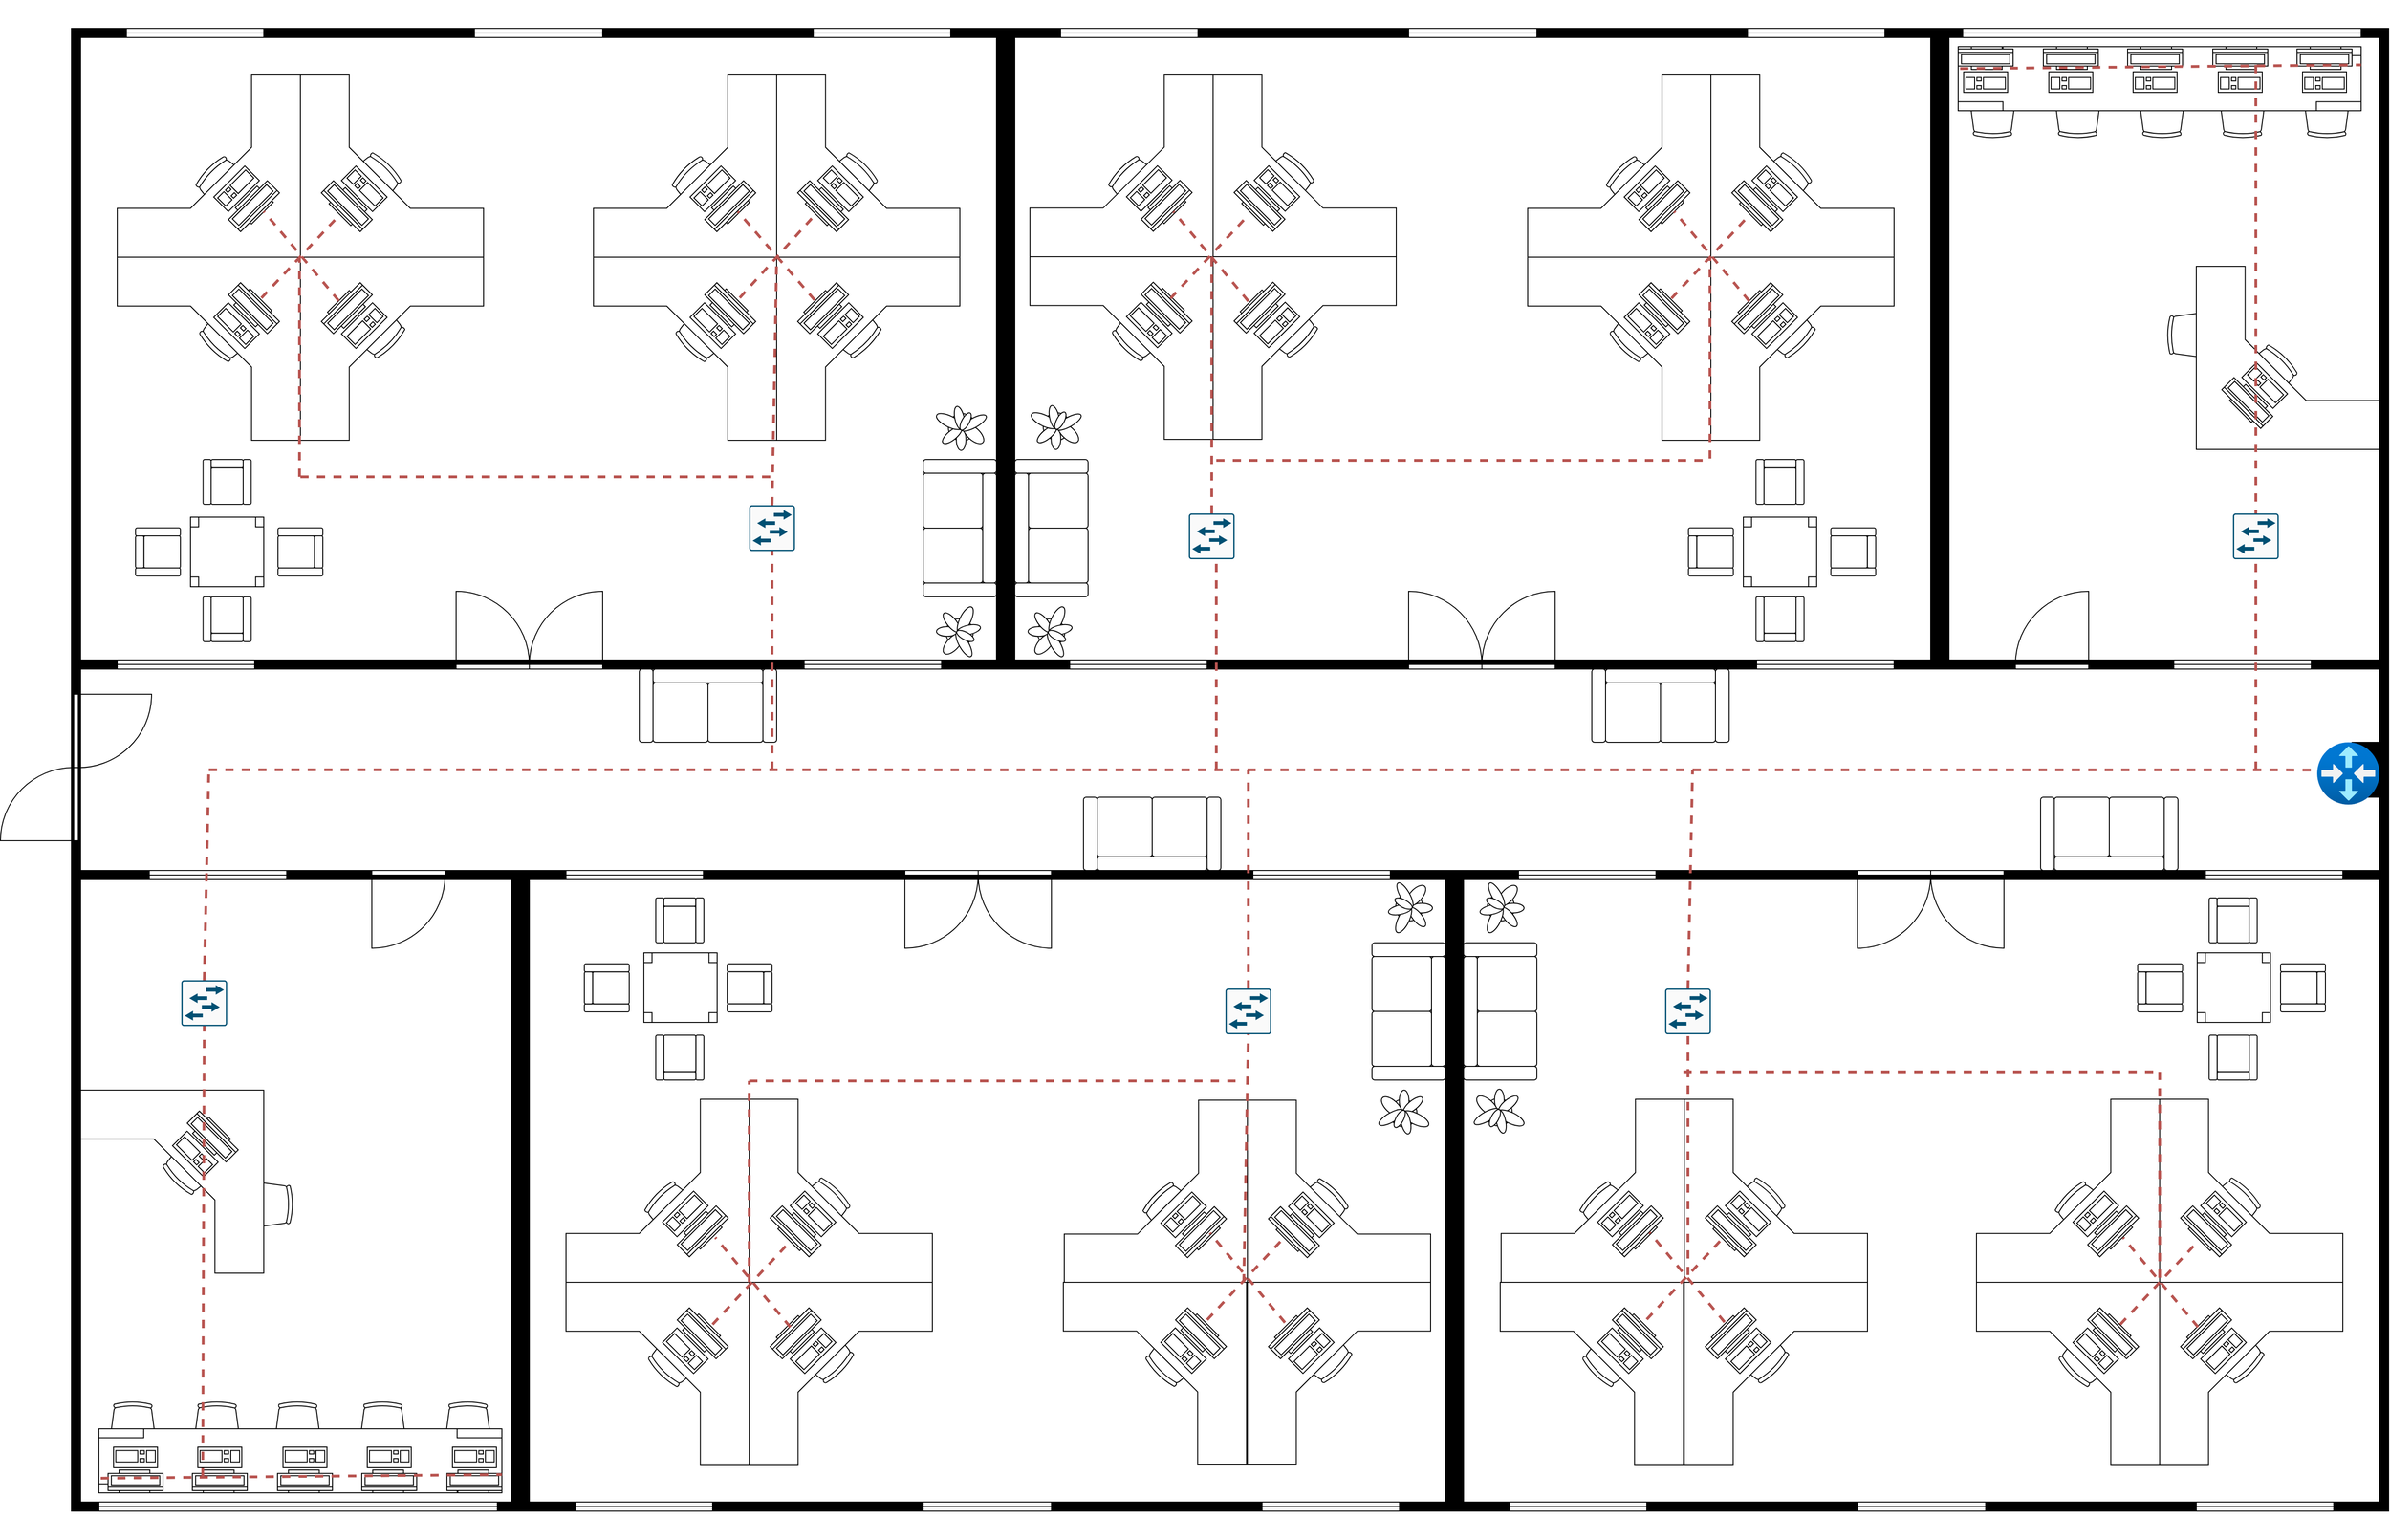 <mxfile version="24.7.16">
  <diagram name="Page-1" id="099fd60b-425b-db50-ffb0-6b813814b670">
    <mxGraphModel dx="1807" dy="1044" grid="1" gridSize="10" guides="1" tooltips="1" connect="1" arrows="1" fold="1" page="1" pageScale="1" pageWidth="850" pageHeight="1100" background="none" math="0" shadow="0">
      <root>
        <mxCell id="0" />
        <mxCell id="1" parent="0" />
        <mxCell id="T2wrc5847aQcK_K5cKw8-6" value="" style="verticalLabelPosition=bottom;html=1;verticalAlign=top;align=center;shape=mxgraph.floorplan.wall;fillColor=strokeColor;direction=south;" parent="1" vertex="1">
          <mxGeometry x="870" y="730" width="10" height="220" as="geometry" />
        </mxCell>
        <mxCell id="T2wrc5847aQcK_K5cKw8-7" value="" style="verticalLabelPosition=bottom;html=1;verticalAlign=top;align=center;shape=mxgraph.floorplan.doorOpposing;dx=0.5;rotation=90;" parent="1" vertex="1">
          <mxGeometry x="795" y="755" width="160" height="165" as="geometry" />
        </mxCell>
        <mxCell id="T2wrc5847aQcK_K5cKw8-8" value="" style="verticalLabelPosition=bottom;html=1;verticalAlign=top;align=center;shape=mxgraph.floorplan.wall;fillColor=strokeColor;direction=south;" parent="1" vertex="1">
          <mxGeometry x="3390" y="730" width="10" height="220" as="geometry" />
        </mxCell>
        <mxCell id="T2wrc5847aQcK_K5cKw8-100" value="" style="group" parent="1" vertex="1" connectable="0">
          <mxGeometry x="870" width="2530" height="810" as="geometry" />
        </mxCell>
        <mxCell id="6rJ3dqAOyppBYMV4962v-83" value="" style="group" parent="T2wrc5847aQcK_K5cKw8-100" vertex="1" connectable="0">
          <mxGeometry width="1020" height="810" as="geometry" />
        </mxCell>
        <mxCell id="6rJ3dqAOyppBYMV4962v-36" value="" style="group" parent="6rJ3dqAOyppBYMV4962v-83" vertex="1" connectable="0">
          <mxGeometry x="50" y="80" width="400" height="400" as="geometry" />
        </mxCell>
        <mxCell id="6rJ3dqAOyppBYMV4962v-37" value="" style="verticalLabelPosition=bottom;html=1;verticalAlign=top;align=center;shape=mxgraph.floorplan.desk_corner;" parent="6rJ3dqAOyppBYMV4962v-36" vertex="1">
          <mxGeometry x="200" y="200.0" width="200" height="200.0" as="geometry" />
        </mxCell>
        <mxCell id="6rJ3dqAOyppBYMV4962v-38" value="" style="verticalLabelPosition=bottom;html=1;verticalAlign=top;align=center;shape=mxgraph.floorplan.desk_corner;direction=south;" parent="6rJ3dqAOyppBYMV4962v-36" vertex="1">
          <mxGeometry y="200.0" width="200" height="200.0" as="geometry" />
        </mxCell>
        <mxCell id="6rJ3dqAOyppBYMV4962v-39" value="" style="verticalLabelPosition=bottom;html=1;verticalAlign=top;align=center;shape=mxgraph.floorplan.desk_corner;direction=north;" parent="6rJ3dqAOyppBYMV4962v-36" vertex="1">
          <mxGeometry x="200" width="200" height="200.0" as="geometry" />
        </mxCell>
        <mxCell id="6rJ3dqAOyppBYMV4962v-40" value="" style="verticalLabelPosition=bottom;html=1;verticalAlign=top;align=center;shape=mxgraph.floorplan.desk_corner;direction=west;" parent="6rJ3dqAOyppBYMV4962v-36" vertex="1">
          <mxGeometry width="200" height="200.0" as="geometry" />
        </mxCell>
        <mxCell id="6rJ3dqAOyppBYMV4962v-41" value="" style="verticalLabelPosition=bottom;html=1;verticalAlign=top;align=center;shape=mxgraph.floorplan.workstation;rotation=-225;" parent="6rJ3dqAOyppBYMV4962v-36" vertex="1">
          <mxGeometry x="110" y="110" width="60" height="50" as="geometry" />
        </mxCell>
        <mxCell id="6rJ3dqAOyppBYMV4962v-42" value="" style="verticalLabelPosition=bottom;html=1;verticalAlign=top;align=center;shape=mxgraph.floorplan.workstation;rotation=45;" parent="6rJ3dqAOyppBYMV4962v-36" vertex="1">
          <mxGeometry x="110" y="240" width="60" height="50" as="geometry" />
        </mxCell>
        <mxCell id="6rJ3dqAOyppBYMV4962v-43" value="" style="verticalLabelPosition=bottom;html=1;verticalAlign=top;align=center;shape=mxgraph.floorplan.workstation;rotation=315;flipV=0;flipH=0;" parent="6rJ3dqAOyppBYMV4962v-36" vertex="1">
          <mxGeometry x="230" y="240" width="60" height="50" as="geometry" />
        </mxCell>
        <mxCell id="6rJ3dqAOyppBYMV4962v-44" value="" style="verticalLabelPosition=bottom;html=1;verticalAlign=top;align=center;shape=mxgraph.floorplan.workstation;rotation=315;flipV=0;flipH=0;direction=north;" parent="6rJ3dqAOyppBYMV4962v-36" vertex="1">
          <mxGeometry x="235" y="105" width="50" height="60" as="geometry" />
        </mxCell>
        <mxCell id="DNsnyqT91AfMdwybrwgu-15" value="" style="endArrow=none;dashed=1;html=1;rounded=0;strokeWidth=3;fillColor=#f8cecc;strokeColor=#b85450;entryX=0.481;entryY=0.005;entryDx=0;entryDy=0;entryPerimeter=0;exitX=0.465;exitY=-0.036;exitDx=0;exitDy=0;exitPerimeter=0;" edge="1" parent="6rJ3dqAOyppBYMV4962v-36" source="6rJ3dqAOyppBYMV4962v-42" target="6rJ3dqAOyppBYMV4962v-44">
          <mxGeometry width="50" height="50" relative="1" as="geometry">
            <mxPoint x="160" y="250" as="sourcePoint" />
            <mxPoint x="280" y="190" as="targetPoint" />
          </mxGeometry>
        </mxCell>
        <mxCell id="DNsnyqT91AfMdwybrwgu-17" value="" style="endArrow=none;dashed=1;html=1;rounded=0;strokeWidth=3;fillColor=#f8cecc;strokeColor=#b85450;exitX=0.492;exitY=0;exitDx=0;exitDy=0;exitPerimeter=0;" edge="1" parent="6rJ3dqAOyppBYMV4962v-36" source="6rJ3dqAOyppBYMV4962v-43">
          <mxGeometry width="50" height="50" relative="1" as="geometry">
            <mxPoint x="159" y="260" as="sourcePoint" />
            <mxPoint x="160" y="150" as="targetPoint" />
          </mxGeometry>
        </mxCell>
        <mxCell id="6rJ3dqAOyppBYMV4962v-45" value="" style="group;rotation=0;flipV=0;flipH=0;" parent="6rJ3dqAOyppBYMV4962v-83" vertex="1" connectable="0">
          <mxGeometry x="570" y="80" width="423.5" height="411" as="geometry" />
        </mxCell>
        <mxCell id="6rJ3dqAOyppBYMV4962v-46" value="" style="verticalLabelPosition=bottom;html=1;verticalAlign=top;align=center;shape=mxgraph.floorplan.desk_corner;" parent="6rJ3dqAOyppBYMV4962v-45" vertex="1">
          <mxGeometry x="200" y="200.0" width="200" height="200.0" as="geometry" />
        </mxCell>
        <mxCell id="6rJ3dqAOyppBYMV4962v-47" value="" style="verticalLabelPosition=bottom;html=1;verticalAlign=top;align=center;shape=mxgraph.floorplan.desk_corner;direction=south;" parent="6rJ3dqAOyppBYMV4962v-45" vertex="1">
          <mxGeometry y="200.0" width="200" height="200.0" as="geometry" />
        </mxCell>
        <mxCell id="6rJ3dqAOyppBYMV4962v-48" value="" style="verticalLabelPosition=bottom;html=1;verticalAlign=top;align=center;shape=mxgraph.floorplan.desk_corner;direction=north;" parent="6rJ3dqAOyppBYMV4962v-45" vertex="1">
          <mxGeometry x="200" width="200" height="200.0" as="geometry" />
        </mxCell>
        <mxCell id="6rJ3dqAOyppBYMV4962v-49" value="" style="verticalLabelPosition=bottom;html=1;verticalAlign=top;align=center;shape=mxgraph.floorplan.desk_corner;direction=west;" parent="6rJ3dqAOyppBYMV4962v-45" vertex="1">
          <mxGeometry width="200" height="200.0" as="geometry" />
        </mxCell>
        <mxCell id="6rJ3dqAOyppBYMV4962v-50" value="" style="verticalLabelPosition=bottom;html=1;verticalAlign=top;align=center;shape=mxgraph.floorplan.workstation;rotation=-225;" parent="6rJ3dqAOyppBYMV4962v-45" vertex="1">
          <mxGeometry x="110" y="110" width="60" height="50" as="geometry" />
        </mxCell>
        <mxCell id="6rJ3dqAOyppBYMV4962v-51" value="" style="verticalLabelPosition=bottom;html=1;verticalAlign=top;align=center;shape=mxgraph.floorplan.workstation;rotation=45;" parent="6rJ3dqAOyppBYMV4962v-45" vertex="1">
          <mxGeometry x="110" y="240" width="60" height="50" as="geometry" />
        </mxCell>
        <mxCell id="6rJ3dqAOyppBYMV4962v-52" value="" style="verticalLabelPosition=bottom;html=1;verticalAlign=top;align=center;shape=mxgraph.floorplan.workstation;rotation=315;flipV=0;flipH=0;" parent="6rJ3dqAOyppBYMV4962v-45" vertex="1">
          <mxGeometry x="230" y="240" width="60" height="50" as="geometry" />
        </mxCell>
        <mxCell id="6rJ3dqAOyppBYMV4962v-53" value="" style="verticalLabelPosition=bottom;html=1;verticalAlign=top;align=center;shape=mxgraph.floorplan.workstation;rotation=315;flipV=0;flipH=0;direction=north;" parent="6rJ3dqAOyppBYMV4962v-45" vertex="1">
          <mxGeometry x="235" y="105" width="50" height="60" as="geometry" />
        </mxCell>
        <mxCell id="6rJ3dqAOyppBYMV4962v-73" value="" style="verticalLabelPosition=bottom;html=1;verticalAlign=top;align=center;shape=mxgraph.floorplan.plant;" parent="6rJ3dqAOyppBYMV4962v-45" vertex="1">
          <mxGeometry x="376.5" y="360" width="47" height="51" as="geometry" />
        </mxCell>
        <mxCell id="DNsnyqT91AfMdwybrwgu-20" value="" style="endArrow=none;dashed=1;html=1;rounded=0;strokeWidth=3;fillColor=#f8cecc;strokeColor=#b85450;entryX=0.494;entryY=0;entryDx=0;entryDy=0;entryPerimeter=0;exitX=0.489;exitY=-0.07;exitDx=0;exitDy=0;exitPerimeter=0;" edge="1" parent="6rJ3dqAOyppBYMV4962v-45" source="6rJ3dqAOyppBYMV4962v-51" target="6rJ3dqAOyppBYMV4962v-53">
          <mxGeometry width="50" height="50" relative="1" as="geometry">
            <mxPoint x="-20" y="320" as="sourcePoint" />
            <mxPoint x="-30" y="210" as="targetPoint" />
          </mxGeometry>
        </mxCell>
        <mxCell id="DNsnyqT91AfMdwybrwgu-21" value="" style="endArrow=none;dashed=1;html=1;rounded=0;strokeWidth=3;fillColor=#f8cecc;strokeColor=#b85450;entryX=0.471;entryY=0.038;entryDx=0;entryDy=0;entryPerimeter=0;exitX=0.496;exitY=-0.02;exitDx=0;exitDy=0;exitPerimeter=0;" edge="1" parent="6rJ3dqAOyppBYMV4962v-45" source="6rJ3dqAOyppBYMV4962v-52" target="6rJ3dqAOyppBYMV4962v-50">
          <mxGeometry width="50" height="50" relative="1" as="geometry">
            <mxPoint x="170" y="254" as="sourcePoint" />
            <mxPoint x="253" y="163" as="targetPoint" />
          </mxGeometry>
        </mxCell>
        <mxCell id="6rJ3dqAOyppBYMV4962v-54" value="" style="verticalLabelPosition=bottom;html=1;verticalAlign=top;align=center;shape=mxgraph.floorplan.room;fillColor=strokeColor;" parent="6rJ3dqAOyppBYMV4962v-83" vertex="1">
          <mxGeometry y="30" width="1020" height="700" as="geometry" />
        </mxCell>
        <mxCell id="6rJ3dqAOyppBYMV4962v-65" value="" style="verticalLabelPosition=bottom;html=1;verticalAlign=top;align=center;shape=mxgraph.floorplan.window;flipH=1;" parent="6rJ3dqAOyppBYMV4962v-83" vertex="1">
          <mxGeometry x="60" width="150" height="70" as="geometry" />
        </mxCell>
        <mxCell id="6rJ3dqAOyppBYMV4962v-66" value="" style="verticalLabelPosition=bottom;html=1;verticalAlign=top;align=center;shape=mxgraph.floorplan.window;flipH=1;" parent="6rJ3dqAOyppBYMV4962v-83" vertex="1">
          <mxGeometry x="440" width="140" height="70" as="geometry" />
        </mxCell>
        <mxCell id="6rJ3dqAOyppBYMV4962v-67" value="" style="verticalLabelPosition=bottom;html=1;verticalAlign=top;align=center;shape=mxgraph.floorplan.window;flipH=1;" parent="6rJ3dqAOyppBYMV4962v-83" vertex="1">
          <mxGeometry x="810" width="150" height="70" as="geometry" />
        </mxCell>
        <mxCell id="6rJ3dqAOyppBYMV4962v-68" value="" style="verticalLabelPosition=bottom;html=1;verticalAlign=top;align=center;shape=mxgraph.floorplan.window;flipH=1;" parent="6rJ3dqAOyppBYMV4962v-83" vertex="1">
          <mxGeometry x="50" y="690" width="150" height="70" as="geometry" />
        </mxCell>
        <mxCell id="6rJ3dqAOyppBYMV4962v-70" value="" style="verticalLabelPosition=bottom;html=1;verticalAlign=top;align=center;shape=mxgraph.floorplan.window;flipH=1;" parent="6rJ3dqAOyppBYMV4962v-83" vertex="1">
          <mxGeometry x="800" y="690" width="150" height="70" as="geometry" />
        </mxCell>
        <mxCell id="6rJ3dqAOyppBYMV4962v-71" value="" style="verticalLabelPosition=bottom;html=1;verticalAlign=top;align=center;shape=mxgraph.floorplan.doorDouble;aspect=fixed;direction=west;" parent="6rJ3dqAOyppBYMV4962v-83" vertex="1">
          <mxGeometry x="420" y="645" width="160" height="85" as="geometry" />
        </mxCell>
        <mxCell id="6rJ3dqAOyppBYMV4962v-72" value="" style="verticalLabelPosition=bottom;html=1;verticalAlign=top;align=center;shape=mxgraph.floorplan.couch;direction=south;" parent="6rJ3dqAOyppBYMV4962v-83" vertex="1">
          <mxGeometry x="930" y="501" width="80" height="150" as="geometry" />
        </mxCell>
        <mxCell id="6rJ3dqAOyppBYMV4962v-74" value="" style="verticalLabelPosition=bottom;html=1;verticalAlign=top;align=center;shape=mxgraph.floorplan.plant;direction=south;" parent="6rJ3dqAOyppBYMV4962v-83" vertex="1">
          <mxGeometry x="944.5" y="664" width="51" height="47" as="geometry" />
        </mxCell>
        <mxCell id="6rJ3dqAOyppBYMV4962v-82" value="" style="group" parent="6rJ3dqAOyppBYMV4962v-83" vertex="1" connectable="0">
          <mxGeometry x="70" y="501" width="204.5" height="199" as="geometry" />
        </mxCell>
        <mxCell id="6rJ3dqAOyppBYMV4962v-75" value="" style="verticalLabelPosition=bottom;html=1;verticalAlign=top;align=center;shape=mxgraph.floorplan.table;" parent="6rJ3dqAOyppBYMV4962v-82" vertex="1">
          <mxGeometry x="60" y="63" width="80" height="76" as="geometry" />
        </mxCell>
        <mxCell id="6rJ3dqAOyppBYMV4962v-78" value="" style="verticalLabelPosition=bottom;html=1;verticalAlign=top;align=center;shape=mxgraph.floorplan.sofa;" parent="6rJ3dqAOyppBYMV4962v-82" vertex="1">
          <mxGeometry x="73.75" width="52.5" height="49" as="geometry" />
        </mxCell>
        <mxCell id="6rJ3dqAOyppBYMV4962v-79" value="" style="verticalLabelPosition=bottom;html=1;verticalAlign=top;align=center;shape=mxgraph.floorplan.sofa;direction=south;" parent="6rJ3dqAOyppBYMV4962v-82" vertex="1">
          <mxGeometry x="155.5" y="74.75" width="49" height="52.5" as="geometry" />
        </mxCell>
        <mxCell id="6rJ3dqAOyppBYMV4962v-80" value="" style="verticalLabelPosition=bottom;html=1;verticalAlign=top;align=center;shape=mxgraph.floorplan.sofa;direction=west;" parent="6rJ3dqAOyppBYMV4962v-82" vertex="1">
          <mxGeometry x="73.75" y="150" width="52.5" height="49" as="geometry" />
        </mxCell>
        <mxCell id="6rJ3dqAOyppBYMV4962v-81" value="" style="verticalLabelPosition=bottom;html=1;verticalAlign=top;align=center;shape=mxgraph.floorplan.sofa;direction=north;" parent="6rJ3dqAOyppBYMV4962v-82" vertex="1">
          <mxGeometry y="74.75" width="49" height="52.5" as="geometry" />
        </mxCell>
        <mxCell id="T2wrc5847aQcK_K5cKw8-193" value="" style="verticalLabelPosition=bottom;html=1;verticalAlign=top;align=center;shape=mxgraph.floorplan.couch;" parent="6rJ3dqAOyppBYMV4962v-83" vertex="1">
          <mxGeometry x="620" y="730" width="150" height="80" as="geometry" />
        </mxCell>
        <mxCell id="DNsnyqT91AfMdwybrwgu-47" value="" style="sketch=0;points=[[0.015,0.015,0],[0.985,0.015,0],[0.985,0.985,0],[0.015,0.985,0],[0.25,0,0],[0.5,0,0],[0.75,0,0],[1,0.25,0],[1,0.5,0],[1,0.75,0],[0.75,1,0],[0.5,1,0],[0.25,1,0],[0,0.75,0],[0,0.5,0],[0,0.25,0]];verticalLabelPosition=bottom;html=1;verticalAlign=top;aspect=fixed;align=center;pointerEvents=1;shape=mxgraph.cisco19.rect;prIcon=l2_switch;fillColor=#FAFAFA;strokeColor=#005073;" vertex="1" parent="6rJ3dqAOyppBYMV4962v-83">
          <mxGeometry x="740" y="551" width="50" height="50" as="geometry" />
        </mxCell>
        <mxCell id="6rJ3dqAOyppBYMV4962v-84" value="" style="group;flipH=1;" parent="T2wrc5847aQcK_K5cKw8-100" vertex="1" connectable="0">
          <mxGeometry x="1020" width="1020" height="810" as="geometry" />
        </mxCell>
        <mxCell id="6rJ3dqAOyppBYMV4962v-85" value="" style="group" parent="6rJ3dqAOyppBYMV4962v-84" vertex="1" connectable="0">
          <mxGeometry x="570" y="80" width="400" height="400" as="geometry" />
        </mxCell>
        <mxCell id="6rJ3dqAOyppBYMV4962v-87" value="" style="verticalLabelPosition=bottom;html=1;verticalAlign=top;align=center;shape=mxgraph.floorplan.desk_corner;direction=south;" parent="6rJ3dqAOyppBYMV4962v-85" vertex="1">
          <mxGeometry y="200.0" width="200" height="200.0" as="geometry" />
        </mxCell>
        <mxCell id="6rJ3dqAOyppBYMV4962v-88" value="" style="verticalLabelPosition=bottom;html=1;verticalAlign=top;align=center;shape=mxgraph.floorplan.desk_corner;direction=north;" parent="6rJ3dqAOyppBYMV4962v-85" vertex="1">
          <mxGeometry x="200" width="200" height="200.0" as="geometry" />
        </mxCell>
        <mxCell id="6rJ3dqAOyppBYMV4962v-89" value="" style="verticalLabelPosition=bottom;html=1;verticalAlign=top;align=center;shape=mxgraph.floorplan.desk_corner;direction=west;" parent="6rJ3dqAOyppBYMV4962v-85" vertex="1">
          <mxGeometry width="200" height="200.0" as="geometry" />
        </mxCell>
        <mxCell id="6rJ3dqAOyppBYMV4962v-90" value="" style="verticalLabelPosition=bottom;html=1;verticalAlign=top;align=center;shape=mxgraph.floorplan.workstation;rotation=-225;" parent="6rJ3dqAOyppBYMV4962v-85" vertex="1">
          <mxGeometry x="110" y="110" width="60" height="50" as="geometry" />
        </mxCell>
        <mxCell id="6rJ3dqAOyppBYMV4962v-91" value="" style="verticalLabelPosition=bottom;html=1;verticalAlign=top;align=center;shape=mxgraph.floorplan.workstation;rotation=45;" parent="6rJ3dqAOyppBYMV4962v-85" vertex="1">
          <mxGeometry x="110" y="240" width="60" height="50" as="geometry" />
        </mxCell>
        <mxCell id="6rJ3dqAOyppBYMV4962v-93" value="" style="verticalLabelPosition=bottom;html=1;verticalAlign=top;align=center;shape=mxgraph.floorplan.workstation;rotation=315;flipV=0;flipH=0;direction=north;" parent="6rJ3dqAOyppBYMV4962v-85" vertex="1">
          <mxGeometry x="235" y="105" width="50" height="60" as="geometry" />
        </mxCell>
        <mxCell id="6rJ3dqAOyppBYMV4962v-150" value="" style="group" parent="6rJ3dqAOyppBYMV4962v-85" vertex="1" connectable="0">
          <mxGeometry x="200" y="200.0" width="200" height="200.0" as="geometry" />
        </mxCell>
        <mxCell id="6rJ3dqAOyppBYMV4962v-86" value="" style="verticalLabelPosition=bottom;html=1;verticalAlign=top;align=center;shape=mxgraph.floorplan.desk_corner;" parent="6rJ3dqAOyppBYMV4962v-150" vertex="1">
          <mxGeometry width="200" height="200.0" as="geometry" />
        </mxCell>
        <mxCell id="6rJ3dqAOyppBYMV4962v-92" value="" style="verticalLabelPosition=bottom;html=1;verticalAlign=top;align=center;shape=mxgraph.floorplan.workstation;rotation=315;flipV=0;flipH=0;" parent="6rJ3dqAOyppBYMV4962v-150" vertex="1">
          <mxGeometry x="30" y="40.0" width="60" height="50" as="geometry" />
        </mxCell>
        <mxCell id="6rJ3dqAOyppBYMV4962v-94" value="" style="group;rotation=0;flipV=0;flipH=0;" parent="6rJ3dqAOyppBYMV4962v-84" vertex="1" connectable="0">
          <mxGeometry x="26.5" y="80" width="423.5" height="410" as="geometry" />
        </mxCell>
        <mxCell id="6rJ3dqAOyppBYMV4962v-95" value="" style="verticalLabelPosition=bottom;html=1;verticalAlign=top;align=center;shape=mxgraph.floorplan.desk_corner;" parent="6rJ3dqAOyppBYMV4962v-94" vertex="1">
          <mxGeometry x="200" y="199.513" width="200" height="199.513" as="geometry" />
        </mxCell>
        <mxCell id="6rJ3dqAOyppBYMV4962v-96" value="" style="verticalLabelPosition=bottom;html=1;verticalAlign=top;align=center;shape=mxgraph.floorplan.desk_corner;direction=south;" parent="6rJ3dqAOyppBYMV4962v-94" vertex="1">
          <mxGeometry y="199.513" width="200" height="199.513" as="geometry" />
        </mxCell>
        <mxCell id="6rJ3dqAOyppBYMV4962v-97" value="" style="verticalLabelPosition=bottom;html=1;verticalAlign=top;align=center;shape=mxgraph.floorplan.desk_corner;direction=north;" parent="6rJ3dqAOyppBYMV4962v-94" vertex="1">
          <mxGeometry x="200" width="200" height="199.513" as="geometry" />
        </mxCell>
        <mxCell id="6rJ3dqAOyppBYMV4962v-98" value="" style="verticalLabelPosition=bottom;html=1;verticalAlign=top;align=center;shape=mxgraph.floorplan.desk_corner;direction=west;" parent="6rJ3dqAOyppBYMV4962v-94" vertex="1">
          <mxGeometry width="200" height="199.513" as="geometry" />
        </mxCell>
        <mxCell id="6rJ3dqAOyppBYMV4962v-99" value="" style="verticalLabelPosition=bottom;html=1;verticalAlign=top;align=center;shape=mxgraph.floorplan.workstation;rotation=-225;" parent="6rJ3dqAOyppBYMV4962v-94" vertex="1">
          <mxGeometry x="110" y="109.732" width="60" height="49.878" as="geometry" />
        </mxCell>
        <mxCell id="6rJ3dqAOyppBYMV4962v-100" value="" style="verticalLabelPosition=bottom;html=1;verticalAlign=top;align=center;shape=mxgraph.floorplan.workstation;rotation=45;" parent="6rJ3dqAOyppBYMV4962v-94" vertex="1">
          <mxGeometry x="110" y="239.416" width="60" height="49.878" as="geometry" />
        </mxCell>
        <mxCell id="6rJ3dqAOyppBYMV4962v-101" value="" style="verticalLabelPosition=bottom;html=1;verticalAlign=top;align=center;shape=mxgraph.floorplan.workstation;rotation=315;flipV=0;flipH=0;" parent="6rJ3dqAOyppBYMV4962v-94" vertex="1">
          <mxGeometry x="230" y="239.416" width="60" height="49.878" as="geometry" />
        </mxCell>
        <mxCell id="6rJ3dqAOyppBYMV4962v-102" value="" style="verticalLabelPosition=bottom;html=1;verticalAlign=top;align=center;shape=mxgraph.floorplan.workstation;rotation=315;flipV=0;flipH=0;direction=north;" parent="6rJ3dqAOyppBYMV4962v-94" vertex="1">
          <mxGeometry x="235" y="104.745" width="50" height="59.854" as="geometry" />
        </mxCell>
        <mxCell id="6rJ3dqAOyppBYMV4962v-103" value="" style="verticalLabelPosition=bottom;html=1;verticalAlign=top;align=center;shape=mxgraph.floorplan.plant;" parent="6rJ3dqAOyppBYMV4962v-94" vertex="1">
          <mxGeometry x="3.5" y="359.124" width="47" height="50.876" as="geometry" />
        </mxCell>
        <mxCell id="6rJ3dqAOyppBYMV4962v-104" value="" style="verticalLabelPosition=bottom;html=1;verticalAlign=top;align=center;shape=mxgraph.floorplan.room;fillColor=strokeColor;" parent="6rJ3dqAOyppBYMV4962v-84" vertex="1">
          <mxGeometry y="30" width="1020" height="700" as="geometry" />
        </mxCell>
        <mxCell id="6rJ3dqAOyppBYMV4962v-105" value="" style="verticalLabelPosition=bottom;html=1;verticalAlign=top;align=center;shape=mxgraph.floorplan.window;flipH=1;" parent="6rJ3dqAOyppBYMV4962v-84" vertex="1">
          <mxGeometry x="810" width="150" height="70" as="geometry" />
        </mxCell>
        <mxCell id="6rJ3dqAOyppBYMV4962v-106" value="" style="verticalLabelPosition=bottom;html=1;verticalAlign=top;align=center;shape=mxgraph.floorplan.window;flipH=1;" parent="6rJ3dqAOyppBYMV4962v-84" vertex="1">
          <mxGeometry x="440" width="140" height="70" as="geometry" />
        </mxCell>
        <mxCell id="6rJ3dqAOyppBYMV4962v-107" value="" style="verticalLabelPosition=bottom;html=1;verticalAlign=top;align=center;shape=mxgraph.floorplan.window;flipH=1;" parent="6rJ3dqAOyppBYMV4962v-84" vertex="1">
          <mxGeometry x="60" width="150" height="70" as="geometry" />
        </mxCell>
        <mxCell id="6rJ3dqAOyppBYMV4962v-108" value="" style="verticalLabelPosition=bottom;html=1;verticalAlign=top;align=center;shape=mxgraph.floorplan.window;flipH=1;" parent="6rJ3dqAOyppBYMV4962v-84" vertex="1">
          <mxGeometry x="820" y="690" width="150" height="70" as="geometry" />
        </mxCell>
        <mxCell id="6rJ3dqAOyppBYMV4962v-109" value="" style="verticalLabelPosition=bottom;html=1;verticalAlign=top;align=center;shape=mxgraph.floorplan.window;flipH=1;" parent="6rJ3dqAOyppBYMV4962v-84" vertex="1">
          <mxGeometry x="70" y="690" width="150" height="70" as="geometry" />
        </mxCell>
        <mxCell id="6rJ3dqAOyppBYMV4962v-110" value="" style="verticalLabelPosition=bottom;html=1;verticalAlign=top;align=center;shape=mxgraph.floorplan.doorDouble;aspect=fixed;direction=west;" parent="6rJ3dqAOyppBYMV4962v-84" vertex="1">
          <mxGeometry x="440" y="645" width="160" height="85" as="geometry" />
        </mxCell>
        <mxCell id="6rJ3dqAOyppBYMV4962v-111" value="" style="verticalLabelPosition=bottom;html=1;verticalAlign=top;align=center;shape=mxgraph.floorplan.couch;direction=south;rotation=-180;" parent="6rJ3dqAOyppBYMV4962v-84" vertex="1">
          <mxGeometry x="10" y="501" width="80" height="150" as="geometry" />
        </mxCell>
        <mxCell id="6rJ3dqAOyppBYMV4962v-112" value="" style="verticalLabelPosition=bottom;html=1;verticalAlign=top;align=center;shape=mxgraph.floorplan.plant;direction=south;" parent="6rJ3dqAOyppBYMV4962v-84" vertex="1">
          <mxGeometry x="24.5" y="664" width="51" height="47" as="geometry" />
        </mxCell>
        <mxCell id="6rJ3dqAOyppBYMV4962v-113" value="" style="group" parent="6rJ3dqAOyppBYMV4962v-84" vertex="1" connectable="0">
          <mxGeometry x="745.5" y="501" width="204.5" height="199" as="geometry" />
        </mxCell>
        <mxCell id="6rJ3dqAOyppBYMV4962v-114" value="" style="verticalLabelPosition=bottom;html=1;verticalAlign=top;align=center;shape=mxgraph.floorplan.table;" parent="6rJ3dqAOyppBYMV4962v-113" vertex="1">
          <mxGeometry x="60" y="63" width="80" height="76" as="geometry" />
        </mxCell>
        <mxCell id="6rJ3dqAOyppBYMV4962v-115" value="" style="verticalLabelPosition=bottom;html=1;verticalAlign=top;align=center;shape=mxgraph.floorplan.sofa;" parent="6rJ3dqAOyppBYMV4962v-113" vertex="1">
          <mxGeometry x="73.75" width="52.5" height="49" as="geometry" />
        </mxCell>
        <mxCell id="6rJ3dqAOyppBYMV4962v-116" value="" style="verticalLabelPosition=bottom;html=1;verticalAlign=top;align=center;shape=mxgraph.floorplan.sofa;direction=south;" parent="6rJ3dqAOyppBYMV4962v-113" vertex="1">
          <mxGeometry x="155.5" y="74.75" width="49" height="52.5" as="geometry" />
        </mxCell>
        <mxCell id="6rJ3dqAOyppBYMV4962v-117" value="" style="verticalLabelPosition=bottom;html=1;verticalAlign=top;align=center;shape=mxgraph.floorplan.sofa;direction=west;" parent="6rJ3dqAOyppBYMV4962v-113" vertex="1">
          <mxGeometry x="73.75" y="150" width="52.5" height="49" as="geometry" />
        </mxCell>
        <mxCell id="6rJ3dqAOyppBYMV4962v-118" value="" style="verticalLabelPosition=bottom;html=1;verticalAlign=top;align=center;shape=mxgraph.floorplan.sofa;direction=north;" parent="6rJ3dqAOyppBYMV4962v-113" vertex="1">
          <mxGeometry y="74.75" width="49" height="52.5" as="geometry" />
        </mxCell>
        <mxCell id="T2wrc5847aQcK_K5cKw8-196" value="" style="verticalLabelPosition=bottom;html=1;verticalAlign=top;align=center;shape=mxgraph.floorplan.couch;" parent="6rJ3dqAOyppBYMV4962v-84" vertex="1">
          <mxGeometry x="640" y="730" width="150" height="80" as="geometry" />
        </mxCell>
        <mxCell id="DNsnyqT91AfMdwybrwgu-28" value="" style="endArrow=none;dashed=1;html=1;rounded=0;strokeWidth=3;fillColor=#f8cecc;strokeColor=#b85450;entryX=0.481;entryY=0.005;entryDx=0;entryDy=0;entryPerimeter=0;exitX=0.465;exitY=-0.036;exitDx=0;exitDy=0;exitPerimeter=0;" edge="1" parent="6rJ3dqAOyppBYMV4962v-84">
          <mxGeometry width="50" height="50" relative="1" as="geometry">
            <mxPoint x="180" y="325" as="sourcePoint" />
            <mxPoint x="266" y="233" as="targetPoint" />
          </mxGeometry>
        </mxCell>
        <mxCell id="DNsnyqT91AfMdwybrwgu-29" value="" style="endArrow=none;dashed=1;html=1;rounded=0;strokeWidth=3;fillColor=#f8cecc;strokeColor=#b85450;exitX=0.492;exitY=0;exitDx=0;exitDy=0;exitPerimeter=0;" edge="1" parent="6rJ3dqAOyppBYMV4962v-84">
          <mxGeometry width="50" height="50" relative="1" as="geometry">
            <mxPoint x="265" y="328" as="sourcePoint" />
            <mxPoint x="183" y="230" as="targetPoint" />
          </mxGeometry>
        </mxCell>
        <mxCell id="DNsnyqT91AfMdwybrwgu-30" value="" style="endArrow=none;dashed=1;html=1;rounded=0;strokeWidth=3;fillColor=#f8cecc;strokeColor=#b85450;entryX=0.481;entryY=0.005;entryDx=0;entryDy=0;entryPerimeter=0;exitX=0.465;exitY=-0.036;exitDx=0;exitDy=0;exitPerimeter=0;" edge="1" parent="6rJ3dqAOyppBYMV4962v-84">
          <mxGeometry width="50" height="50" relative="1" as="geometry">
            <mxPoint x="727" y="325" as="sourcePoint" />
            <mxPoint x="813" y="233" as="targetPoint" />
          </mxGeometry>
        </mxCell>
        <mxCell id="DNsnyqT91AfMdwybrwgu-31" value="" style="endArrow=none;dashed=1;html=1;rounded=0;strokeWidth=3;fillColor=#f8cecc;strokeColor=#b85450;exitX=0.492;exitY=0;exitDx=0;exitDy=0;exitPerimeter=0;" edge="1" parent="6rJ3dqAOyppBYMV4962v-84">
          <mxGeometry width="50" height="50" relative="1" as="geometry">
            <mxPoint x="812" y="328" as="sourcePoint" />
            <mxPoint x="730" y="230" as="targetPoint" />
          </mxGeometry>
        </mxCell>
        <mxCell id="DNsnyqT91AfMdwybrwgu-46" value="" style="sketch=0;points=[[0.015,0.015,0],[0.985,0.015,0],[0.985,0.985,0],[0.015,0.985,0],[0.25,0,0],[0.5,0,0],[0.75,0,0],[1,0.25,0],[1,0.5,0],[1,0.75,0],[0.75,1,0],[0.5,1,0],[0.25,1,0],[0,0.75,0],[0,0.5,0],[0,0.25,0]];verticalLabelPosition=bottom;html=1;verticalAlign=top;aspect=fixed;align=center;pointerEvents=1;shape=mxgraph.cisco19.rect;prIcon=l2_switch;fillColor=#FAFAFA;strokeColor=#005073;" vertex="1" parent="6rJ3dqAOyppBYMV4962v-84">
          <mxGeometry x="200" y="560" width="50" height="50" as="geometry" />
        </mxCell>
        <mxCell id="T2wrc5847aQcK_K5cKw8-99" value="" style="group" parent="T2wrc5847aQcK_K5cKw8-100" vertex="1" connectable="0">
          <mxGeometry x="2040" y="30" width="490" height="780" as="geometry" />
        </mxCell>
        <mxCell id="T2wrc5847aQcK_K5cKw8-2" value="" style="verticalLabelPosition=bottom;html=1;verticalAlign=top;align=center;shape=mxgraph.floorplan.office_chair;shadow=0;direction=west;rotation=90;" parent="T2wrc5847aQcK_K5cKw8-99" vertex="1">
          <mxGeometry x="248" y="310" width="50" height="50" as="geometry" />
        </mxCell>
        <mxCell id="6rJ3dqAOyppBYMV4962v-136" value="" style="verticalLabelPosition=bottom;html=1;verticalAlign=top;align=center;shape=mxgraph.floorplan.office_chair;shadow=0;direction=west;" parent="T2wrc5847aQcK_K5cKw8-99" vertex="1">
          <mxGeometry x="397.5" y="70" width="50" height="50" as="geometry" />
        </mxCell>
        <mxCell id="6rJ3dqAOyppBYMV4962v-140" value="" style="verticalLabelPosition=bottom;html=1;verticalAlign=top;align=center;shape=mxgraph.floorplan.office_chair;shadow=0;direction=west;" parent="T2wrc5847aQcK_K5cKw8-99" vertex="1">
          <mxGeometry x="305.5" y="70" width="50" height="50" as="geometry" />
        </mxCell>
        <mxCell id="6rJ3dqAOyppBYMV4962v-142" value="" style="verticalLabelPosition=bottom;html=1;verticalAlign=top;align=center;shape=mxgraph.floorplan.office_chair;shadow=0;direction=west;" parent="T2wrc5847aQcK_K5cKw8-99" vertex="1">
          <mxGeometry x="217.5" y="70" width="50" height="50" as="geometry" />
        </mxCell>
        <mxCell id="6rJ3dqAOyppBYMV4962v-143" value="" style="verticalLabelPosition=bottom;html=1;verticalAlign=top;align=center;shape=mxgraph.floorplan.office_chair;shadow=0;direction=west;" parent="T2wrc5847aQcK_K5cKw8-99" vertex="1">
          <mxGeometry x="125.5" y="70" width="50" height="50" as="geometry" />
        </mxCell>
        <mxCell id="6rJ3dqAOyppBYMV4962v-144" value="" style="verticalLabelPosition=bottom;html=1;verticalAlign=top;align=center;shape=mxgraph.floorplan.office_chair;shadow=0;direction=west;" parent="T2wrc5847aQcK_K5cKw8-99" vertex="1">
          <mxGeometry x="32.5" y="70" width="50" height="50" as="geometry" />
        </mxCell>
        <mxCell id="6rJ3dqAOyppBYMV4962v-149" value="" style="verticalLabelPosition=bottom;html=1;verticalAlign=top;align=center;shape=mxgraph.floorplan.table;" parent="T2wrc5847aQcK_K5cKw8-99" vertex="1">
          <mxGeometry x="20" y="20" width="440" height="70" as="geometry" />
        </mxCell>
        <mxCell id="6rJ3dqAOyppBYMV4962v-119" value="" style="verticalLabelPosition=bottom;html=1;verticalAlign=top;align=center;shape=mxgraph.floorplan.room;fillColor=strokeColor;" parent="T2wrc5847aQcK_K5cKw8-99" vertex="1">
          <mxGeometry width="490" height="700" as="geometry" />
        </mxCell>
        <mxCell id="6rJ3dqAOyppBYMV4962v-126" value="" style="verticalLabelPosition=bottom;html=1;verticalAlign=top;align=center;shape=mxgraph.floorplan.workstation;shadow=0;flipV=1;direction=west;" parent="T2wrc5847aQcK_K5cKw8-99" vertex="1">
          <mxGeometry x="20" y="20" width="60" height="50" as="geometry" />
        </mxCell>
        <mxCell id="6rJ3dqAOyppBYMV4962v-138" value="" style="verticalLabelPosition=bottom;html=1;verticalAlign=top;align=center;shape=mxgraph.floorplan.window;" parent="T2wrc5847aQcK_K5cKw8-99" vertex="1">
          <mxGeometry x="25" width="435" height="10" as="geometry" />
        </mxCell>
        <mxCell id="6rJ3dqAOyppBYMV4962v-145" value="" style="verticalLabelPosition=bottom;html=1;verticalAlign=top;align=center;shape=mxgraph.floorplan.workstation;shadow=0;flipV=1;direction=west;" parent="T2wrc5847aQcK_K5cKw8-99" vertex="1">
          <mxGeometry x="113" y="20" width="60" height="50" as="geometry" />
        </mxCell>
        <mxCell id="6rJ3dqAOyppBYMV4962v-146" value="" style="verticalLabelPosition=bottom;html=1;verticalAlign=top;align=center;shape=mxgraph.floorplan.workstation;shadow=0;flipV=1;direction=west;" parent="T2wrc5847aQcK_K5cKw8-99" vertex="1">
          <mxGeometry x="205" y="20" width="60" height="50" as="geometry" />
        </mxCell>
        <mxCell id="6rJ3dqAOyppBYMV4962v-147" value="" style="verticalLabelPosition=bottom;html=1;verticalAlign=top;align=center;shape=mxgraph.floorplan.workstation;shadow=0;flipV=1;direction=west;" parent="T2wrc5847aQcK_K5cKw8-99" vertex="1">
          <mxGeometry x="298" y="20" width="60" height="50" as="geometry" />
        </mxCell>
        <mxCell id="6rJ3dqAOyppBYMV4962v-148" value="" style="verticalLabelPosition=bottom;html=1;verticalAlign=top;align=center;shape=mxgraph.floorplan.workstation;shadow=0;flipV=1;direction=west;" parent="T2wrc5847aQcK_K5cKw8-99" vertex="1">
          <mxGeometry x="390" y="20" width="60" height="50" as="geometry" />
        </mxCell>
        <mxCell id="6rJ3dqAOyppBYMV4962v-151" value="" style="group;rotation=-180;" parent="T2wrc5847aQcK_K5cKw8-99" vertex="1" connectable="0">
          <mxGeometry x="280" y="260" width="200" height="200.0" as="geometry" />
        </mxCell>
        <mxCell id="6rJ3dqAOyppBYMV4962v-152" value="" style="verticalLabelPosition=bottom;html=1;verticalAlign=top;align=center;shape=mxgraph.floorplan.desk_corner;rotation=-810;" parent="6rJ3dqAOyppBYMV4962v-151" vertex="1">
          <mxGeometry width="200" height="200.0" as="geometry" />
        </mxCell>
        <mxCell id="6rJ3dqAOyppBYMV4962v-153" value="" style="verticalLabelPosition=bottom;html=1;verticalAlign=top;align=center;shape=mxgraph.floorplan.workstation;rotation=-495;flipV=0;flipH=0;" parent="6rJ3dqAOyppBYMV4962v-151" vertex="1">
          <mxGeometry x="35" y="115" width="60" height="50" as="geometry" />
        </mxCell>
        <mxCell id="T2wrc5847aQcK_K5cKw8-3" value="" style="verticalLabelPosition=bottom;html=1;verticalAlign=top;align=center;shape=mxgraph.floorplan.doorLeft;aspect=fixed;rotation=-180;" parent="T2wrc5847aQcK_K5cKw8-99" vertex="1">
          <mxGeometry x="82.5" y="615" width="80" height="85" as="geometry" />
        </mxCell>
        <mxCell id="T2wrc5847aQcK_K5cKw8-4" value="" style="verticalLabelPosition=bottom;html=1;verticalAlign=top;align=center;shape=mxgraph.floorplan.window;flipH=1;" parent="T2wrc5847aQcK_K5cKw8-99" vertex="1">
          <mxGeometry x="255.5" y="660" width="150" height="70" as="geometry" />
        </mxCell>
        <mxCell id="DNsnyqT91AfMdwybrwgu-48" value="" style="sketch=0;points=[[0.015,0.015,0],[0.985,0.015,0],[0.985,0.985,0],[0.015,0.985,0],[0.25,0,0],[0.5,0,0],[0.75,0,0],[1,0.25,0],[1,0.5,0],[1,0.75,0],[0.75,1,0],[0.5,1,0],[0.25,1,0],[0,0.75,0],[0,0.5,0],[0,0.25,0]];verticalLabelPosition=bottom;html=1;verticalAlign=top;aspect=fixed;align=center;pointerEvents=1;shape=mxgraph.cisco19.rect;prIcon=l2_switch;fillColor=#FAFAFA;strokeColor=#005073;" vertex="1" parent="T2wrc5847aQcK_K5cKw8-99">
          <mxGeometry x="320" y="530" width="50" height="50" as="geometry" />
        </mxCell>
        <mxCell id="DNsnyqT91AfMdwybrwgu-52" value="" style="endArrow=none;dashed=1;html=1;rounded=0;strokeWidth=3;fillColor=#f8cecc;strokeColor=#b85450;exitX=0.963;exitY=0.481;exitDx=0;exitDy=0;exitPerimeter=0;" edge="1" parent="T2wrc5847aQcK_K5cKw8-99" source="6rJ3dqAOyppBYMV4962v-126">
          <mxGeometry width="50" height="50" relative="1" as="geometry">
            <mxPoint x="80" y="410" as="sourcePoint" />
            <mxPoint x="460" y="40" as="targetPoint" />
          </mxGeometry>
        </mxCell>
        <mxCell id="T2wrc5847aQcK_K5cKw8-101" value="" style="group;rotation=-180;" parent="1" vertex="1" connectable="0">
          <mxGeometry x="870" y="920" width="2530" height="760" as="geometry" />
        </mxCell>
        <mxCell id="T2wrc5847aQcK_K5cKw8-102" value="" style="group;rotation=-180;" parent="T2wrc5847aQcK_K5cKw8-101" vertex="1" connectable="0">
          <mxGeometry x="1510" width="1020" height="760" as="geometry" />
        </mxCell>
        <mxCell id="T2wrc5847aQcK_K5cKw8-103" value="" style="group;rotation=-180;" parent="T2wrc5847aQcK_K5cKw8-102" vertex="1" connectable="0">
          <mxGeometry x="570" y="280" width="400" height="400" as="geometry" />
        </mxCell>
        <mxCell id="T2wrc5847aQcK_K5cKw8-104" value="" style="verticalLabelPosition=bottom;html=1;verticalAlign=top;align=center;shape=mxgraph.floorplan.desk_corner;rotation=-180;" parent="T2wrc5847aQcK_K5cKw8-103" vertex="1">
          <mxGeometry width="200" height="200.0" as="geometry" />
        </mxCell>
        <mxCell id="T2wrc5847aQcK_K5cKw8-105" value="" style="verticalLabelPosition=bottom;html=1;verticalAlign=top;align=center;shape=mxgraph.floorplan.desk_corner;direction=south;rotation=-180;" parent="T2wrc5847aQcK_K5cKw8-103" vertex="1">
          <mxGeometry x="200" width="200" height="200.0" as="geometry" />
        </mxCell>
        <mxCell id="T2wrc5847aQcK_K5cKw8-106" value="" style="verticalLabelPosition=bottom;html=1;verticalAlign=top;align=center;shape=mxgraph.floorplan.desk_corner;direction=north;rotation=-180;" parent="T2wrc5847aQcK_K5cKw8-103" vertex="1">
          <mxGeometry y="200" width="200" height="200.0" as="geometry" />
        </mxCell>
        <mxCell id="T2wrc5847aQcK_K5cKw8-107" value="" style="verticalLabelPosition=bottom;html=1;verticalAlign=top;align=center;shape=mxgraph.floorplan.desk_corner;direction=west;rotation=-180;" parent="T2wrc5847aQcK_K5cKw8-103" vertex="1">
          <mxGeometry x="200" y="200" width="200" height="200.0" as="geometry" />
        </mxCell>
        <mxCell id="T2wrc5847aQcK_K5cKw8-108" value="" style="verticalLabelPosition=bottom;html=1;verticalAlign=top;align=center;shape=mxgraph.floorplan.workstation;rotation=-405;" parent="T2wrc5847aQcK_K5cKw8-103" vertex="1">
          <mxGeometry x="230" y="240" width="60" height="50" as="geometry" />
        </mxCell>
        <mxCell id="T2wrc5847aQcK_K5cKw8-109" value="" style="verticalLabelPosition=bottom;html=1;verticalAlign=top;align=center;shape=mxgraph.floorplan.workstation;rotation=-135;" parent="T2wrc5847aQcK_K5cKw8-103" vertex="1">
          <mxGeometry x="230" y="110" width="60" height="50" as="geometry" />
        </mxCell>
        <mxCell id="T2wrc5847aQcK_K5cKw8-110" value="" style="verticalLabelPosition=bottom;html=1;verticalAlign=top;align=center;shape=mxgraph.floorplan.workstation;rotation=135;flipV=0;flipH=0;" parent="T2wrc5847aQcK_K5cKw8-103" vertex="1">
          <mxGeometry x="110" y="110" width="60" height="50" as="geometry" />
        </mxCell>
        <mxCell id="T2wrc5847aQcK_K5cKw8-111" value="" style="verticalLabelPosition=bottom;html=1;verticalAlign=top;align=center;shape=mxgraph.floorplan.workstation;rotation=135;flipV=0;flipH=0;direction=north;" parent="T2wrc5847aQcK_K5cKw8-103" vertex="1">
          <mxGeometry x="115" y="235" width="50" height="60" as="geometry" />
        </mxCell>
        <mxCell id="T2wrc5847aQcK_K5cKw8-112" value="" style="group;rotation=-180;flipV=0;flipH=0;" parent="T2wrc5847aQcK_K5cKw8-102" vertex="1" connectable="0">
          <mxGeometry x="27" y="269" width="423.5" height="411" as="geometry" />
        </mxCell>
        <mxCell id="T2wrc5847aQcK_K5cKw8-113" value="" style="verticalLabelPosition=bottom;html=1;verticalAlign=top;align=center;shape=mxgraph.floorplan.desk_corner;rotation=-180;" parent="T2wrc5847aQcK_K5cKw8-112" vertex="1">
          <mxGeometry x="24" y="11" width="200" height="200.0" as="geometry" />
        </mxCell>
        <mxCell id="T2wrc5847aQcK_K5cKw8-114" value="" style="verticalLabelPosition=bottom;html=1;verticalAlign=top;align=center;shape=mxgraph.floorplan.desk_corner;direction=south;rotation=-180;" parent="T2wrc5847aQcK_K5cKw8-112" vertex="1">
          <mxGeometry x="224" y="11" width="200" height="200.0" as="geometry" />
        </mxCell>
        <mxCell id="T2wrc5847aQcK_K5cKw8-115" value="" style="verticalLabelPosition=bottom;html=1;verticalAlign=top;align=center;shape=mxgraph.floorplan.desk_corner;direction=north;rotation=-180;" parent="T2wrc5847aQcK_K5cKw8-112" vertex="1">
          <mxGeometry x="23" y="211" width="200" height="200.0" as="geometry" />
        </mxCell>
        <mxCell id="T2wrc5847aQcK_K5cKw8-116" value="" style="verticalLabelPosition=bottom;html=1;verticalAlign=top;align=center;shape=mxgraph.floorplan.desk_corner;direction=west;rotation=-180;" parent="T2wrc5847aQcK_K5cKw8-112" vertex="1">
          <mxGeometry x="224" y="211" width="200" height="200.0" as="geometry" />
        </mxCell>
        <mxCell id="T2wrc5847aQcK_K5cKw8-117" value="" style="verticalLabelPosition=bottom;html=1;verticalAlign=top;align=center;shape=mxgraph.floorplan.workstation;rotation=-405;" parent="T2wrc5847aQcK_K5cKw8-112" vertex="1">
          <mxGeometry x="254" y="251" width="60" height="50" as="geometry" />
        </mxCell>
        <mxCell id="T2wrc5847aQcK_K5cKw8-118" value="" style="verticalLabelPosition=bottom;html=1;verticalAlign=top;align=center;shape=mxgraph.floorplan.workstation;rotation=-135;" parent="T2wrc5847aQcK_K5cKw8-112" vertex="1">
          <mxGeometry x="254" y="121" width="60" height="50" as="geometry" />
        </mxCell>
        <mxCell id="T2wrc5847aQcK_K5cKw8-119" value="" style="verticalLabelPosition=bottom;html=1;verticalAlign=top;align=center;shape=mxgraph.floorplan.workstation;rotation=135;flipV=0;flipH=0;" parent="T2wrc5847aQcK_K5cKw8-112" vertex="1">
          <mxGeometry x="134" y="121" width="60" height="50" as="geometry" />
        </mxCell>
        <mxCell id="T2wrc5847aQcK_K5cKw8-120" value="" style="verticalLabelPosition=bottom;html=1;verticalAlign=top;align=center;shape=mxgraph.floorplan.workstation;rotation=135;flipV=0;flipH=0;direction=north;" parent="T2wrc5847aQcK_K5cKw8-112" vertex="1">
          <mxGeometry x="139" y="246" width="50" height="60" as="geometry" />
        </mxCell>
        <mxCell id="T2wrc5847aQcK_K5cKw8-121" value="" style="verticalLabelPosition=bottom;html=1;verticalAlign=top;align=center;shape=mxgraph.floorplan.plant;rotation=-180;" parent="T2wrc5847aQcK_K5cKw8-112" vertex="1">
          <mxGeometry width="47" height="51" as="geometry" />
        </mxCell>
        <mxCell id="T2wrc5847aQcK_K5cKw8-122" value="" style="verticalLabelPosition=bottom;html=1;verticalAlign=top;align=center;shape=mxgraph.floorplan.room;fillColor=strokeColor;rotation=-180;" parent="T2wrc5847aQcK_K5cKw8-102" vertex="1">
          <mxGeometry y="30" width="1020" height="700" as="geometry" />
        </mxCell>
        <mxCell id="T2wrc5847aQcK_K5cKw8-123" value="" style="verticalLabelPosition=bottom;html=1;verticalAlign=top;align=center;shape=mxgraph.floorplan.window;flipH=1;rotation=-180;" parent="T2wrc5847aQcK_K5cKw8-102" vertex="1">
          <mxGeometry x="810" y="690" width="150" height="70" as="geometry" />
        </mxCell>
        <mxCell id="T2wrc5847aQcK_K5cKw8-124" value="" style="verticalLabelPosition=bottom;html=1;verticalAlign=top;align=center;shape=mxgraph.floorplan.window;flipH=1;rotation=-180;" parent="T2wrc5847aQcK_K5cKw8-102" vertex="1">
          <mxGeometry x="440" y="690" width="140" height="70" as="geometry" />
        </mxCell>
        <mxCell id="T2wrc5847aQcK_K5cKw8-125" value="" style="verticalLabelPosition=bottom;html=1;verticalAlign=top;align=center;shape=mxgraph.floorplan.window;flipH=1;rotation=-180;" parent="T2wrc5847aQcK_K5cKw8-102" vertex="1">
          <mxGeometry x="60" y="690" width="150" height="70" as="geometry" />
        </mxCell>
        <mxCell id="T2wrc5847aQcK_K5cKw8-126" value="" style="verticalLabelPosition=bottom;html=1;verticalAlign=top;align=center;shape=mxgraph.floorplan.window;flipH=1;rotation=-180;" parent="T2wrc5847aQcK_K5cKw8-102" vertex="1">
          <mxGeometry x="820" width="150" height="70" as="geometry" />
        </mxCell>
        <mxCell id="T2wrc5847aQcK_K5cKw8-127" value="" style="verticalLabelPosition=bottom;html=1;verticalAlign=top;align=center;shape=mxgraph.floorplan.window;flipH=1;rotation=-180;" parent="T2wrc5847aQcK_K5cKw8-102" vertex="1">
          <mxGeometry x="70" width="150" height="70" as="geometry" />
        </mxCell>
        <mxCell id="T2wrc5847aQcK_K5cKw8-128" value="" style="verticalLabelPosition=bottom;html=1;verticalAlign=top;align=center;shape=mxgraph.floorplan.doorDouble;aspect=fixed;direction=west;rotation=-180;" parent="T2wrc5847aQcK_K5cKw8-102" vertex="1">
          <mxGeometry x="440" y="30" width="160" height="85" as="geometry" />
        </mxCell>
        <mxCell id="T2wrc5847aQcK_K5cKw8-129" value="" style="verticalLabelPosition=bottom;html=1;verticalAlign=top;align=center;shape=mxgraph.floorplan.couch;direction=south;rotation=-180;" parent="T2wrc5847aQcK_K5cKw8-102" vertex="1">
          <mxGeometry x="10" y="109" width="80" height="150" as="geometry" />
        </mxCell>
        <mxCell id="T2wrc5847aQcK_K5cKw8-130" value="" style="verticalLabelPosition=bottom;html=1;verticalAlign=top;align=center;shape=mxgraph.floorplan.plant;direction=south;rotation=-180;" parent="T2wrc5847aQcK_K5cKw8-102" vertex="1">
          <mxGeometry x="25" y="49" width="51" height="47" as="geometry" />
        </mxCell>
        <mxCell id="T2wrc5847aQcK_K5cKw8-131" value="" style="group;rotation=-180;" parent="T2wrc5847aQcK_K5cKw8-102" vertex="1" connectable="0">
          <mxGeometry x="746" y="60" width="204.5" height="199" as="geometry" />
        </mxCell>
        <mxCell id="T2wrc5847aQcK_K5cKw8-132" value="" style="verticalLabelPosition=bottom;html=1;verticalAlign=top;align=center;shape=mxgraph.floorplan.table;rotation=-180;" parent="T2wrc5847aQcK_K5cKw8-131" vertex="1">
          <mxGeometry x="65" y="60" width="80" height="76" as="geometry" />
        </mxCell>
        <mxCell id="T2wrc5847aQcK_K5cKw8-133" value="" style="verticalLabelPosition=bottom;html=1;verticalAlign=top;align=center;shape=mxgraph.floorplan.sofa;rotation=-180;" parent="T2wrc5847aQcK_K5cKw8-131" vertex="1">
          <mxGeometry x="78" y="150" width="52.5" height="49" as="geometry" />
        </mxCell>
        <mxCell id="T2wrc5847aQcK_K5cKw8-134" value="" style="verticalLabelPosition=bottom;html=1;verticalAlign=top;align=center;shape=mxgraph.floorplan.sofa;direction=south;rotation=-180;" parent="T2wrc5847aQcK_K5cKw8-131" vertex="1">
          <mxGeometry y="72" width="49" height="52.5" as="geometry" />
        </mxCell>
        <mxCell id="T2wrc5847aQcK_K5cKw8-135" value="" style="verticalLabelPosition=bottom;html=1;verticalAlign=top;align=center;shape=mxgraph.floorplan.sofa;direction=west;rotation=-180;" parent="T2wrc5847aQcK_K5cKw8-131" vertex="1">
          <mxGeometry x="78" width="52.5" height="49" as="geometry" />
        </mxCell>
        <mxCell id="T2wrc5847aQcK_K5cKw8-136" value="" style="verticalLabelPosition=bottom;html=1;verticalAlign=top;align=center;shape=mxgraph.floorplan.sofa;direction=north;rotation=-180;" parent="T2wrc5847aQcK_K5cKw8-131" vertex="1">
          <mxGeometry x="156" y="72" width="49" height="52.5" as="geometry" />
        </mxCell>
        <mxCell id="DNsnyqT91AfMdwybrwgu-37" value="" style="endArrow=none;dashed=1;html=1;rounded=0;strokeWidth=3;fillColor=#f8cecc;strokeColor=#b85450;entryX=0.481;entryY=0.005;entryDx=0;entryDy=0;entryPerimeter=0;exitX=0.465;exitY=-0.036;exitDx=0;exitDy=0;exitPerimeter=0;" edge="1" parent="T2wrc5847aQcK_K5cKw8-102">
          <mxGeometry width="50" height="50" relative="1" as="geometry">
            <mxPoint x="210" y="520.5" as="sourcePoint" />
            <mxPoint x="296" y="428.5" as="targetPoint" />
          </mxGeometry>
        </mxCell>
        <mxCell id="DNsnyqT91AfMdwybrwgu-38" value="" style="endArrow=none;dashed=1;html=1;rounded=0;strokeWidth=3;fillColor=#f8cecc;strokeColor=#b85450;exitX=0.492;exitY=0;exitDx=0;exitDy=0;exitPerimeter=0;" edge="1" parent="T2wrc5847aQcK_K5cKw8-102">
          <mxGeometry width="50" height="50" relative="1" as="geometry">
            <mxPoint x="295" y="523.5" as="sourcePoint" />
            <mxPoint x="213" y="425.5" as="targetPoint" />
          </mxGeometry>
        </mxCell>
        <mxCell id="DNsnyqT91AfMdwybrwgu-39" value="" style="endArrow=none;dashed=1;html=1;rounded=0;strokeWidth=3;fillColor=#f8cecc;strokeColor=#b85450;entryX=0.481;entryY=0.005;entryDx=0;entryDy=0;entryPerimeter=0;exitX=0.465;exitY=-0.036;exitDx=0;exitDy=0;exitPerimeter=0;" edge="1" parent="T2wrc5847aQcK_K5cKw8-102">
          <mxGeometry width="50" height="50" relative="1" as="geometry">
            <mxPoint x="727" y="526" as="sourcePoint" />
            <mxPoint x="813" y="434" as="targetPoint" />
          </mxGeometry>
        </mxCell>
        <mxCell id="DNsnyqT91AfMdwybrwgu-40" value="" style="endArrow=none;dashed=1;html=1;rounded=0;strokeWidth=3;fillColor=#f8cecc;strokeColor=#b85450;exitX=0.492;exitY=0;exitDx=0;exitDy=0;exitPerimeter=0;" edge="1" parent="T2wrc5847aQcK_K5cKw8-102">
          <mxGeometry width="50" height="50" relative="1" as="geometry">
            <mxPoint x="812" y="529" as="sourcePoint" />
            <mxPoint x="730" y="431" as="targetPoint" />
          </mxGeometry>
        </mxCell>
        <mxCell id="DNsnyqT91AfMdwybrwgu-51" value="" style="sketch=0;points=[[0.015,0.015,0],[0.985,0.015,0],[0.985,0.985,0],[0.015,0.985,0],[0.25,0,0],[0.5,0,0],[0.75,0,0],[1,0.25,0],[1,0.5,0],[1,0.75,0],[0.75,1,0],[0.5,1,0],[0.25,1,0],[0,0.75,0],[0,0.5,0],[0,0.25,0]];verticalLabelPosition=bottom;html=1;verticalAlign=top;aspect=fixed;align=center;pointerEvents=1;shape=mxgraph.cisco19.rect;prIcon=l2_switch;fillColor=#FAFAFA;strokeColor=#005073;" vertex="1" parent="T2wrc5847aQcK_K5cKw8-102">
          <mxGeometry x="230" y="159" width="50" height="50" as="geometry" />
        </mxCell>
        <mxCell id="DNsnyqT91AfMdwybrwgu-69" value="" style="endArrow=none;dashed=1;html=1;rounded=0;strokeWidth=3;fillColor=#f8cecc;strokeColor=#b85450;entryX=0.5;entryY=1;entryDx=0;entryDy=0;entryPerimeter=0;exitX=-0.02;exitY=0.04;exitDx=0;exitDy=0;exitPerimeter=0;" edge="1" parent="T2wrc5847aQcK_K5cKw8-102" source="T2wrc5847aQcK_K5cKw8-113" target="DNsnyqT91AfMdwybrwgu-51">
          <mxGeometry width="50" height="50" relative="1" as="geometry">
            <mxPoint x="350" y="472" as="sourcePoint" />
            <mxPoint x="436" y="380" as="targetPoint" />
          </mxGeometry>
        </mxCell>
        <mxCell id="T2wrc5847aQcK_K5cKw8-137" value="" style="group;flipH=1;rotation=-180;" parent="T2wrc5847aQcK_K5cKw8-101" vertex="1" connectable="0">
          <mxGeometry x="490" width="1020" height="760" as="geometry" />
        </mxCell>
        <mxCell id="T2wrc5847aQcK_K5cKw8-138" value="" style="group;rotation=-180;" parent="T2wrc5847aQcK_K5cKw8-137" vertex="1" connectable="0">
          <mxGeometry x="50" y="280" width="400" height="400" as="geometry" />
        </mxCell>
        <mxCell id="T2wrc5847aQcK_K5cKw8-139" value="" style="verticalLabelPosition=bottom;html=1;verticalAlign=top;align=center;shape=mxgraph.floorplan.desk_corner;direction=south;rotation=-180;" parent="T2wrc5847aQcK_K5cKw8-138" vertex="1">
          <mxGeometry x="200" width="200" height="200.0" as="geometry" />
        </mxCell>
        <mxCell id="T2wrc5847aQcK_K5cKw8-140" value="" style="verticalLabelPosition=bottom;html=1;verticalAlign=top;align=center;shape=mxgraph.floorplan.desk_corner;direction=north;rotation=-180;" parent="T2wrc5847aQcK_K5cKw8-138" vertex="1">
          <mxGeometry y="200" width="200" height="200.0" as="geometry" />
        </mxCell>
        <mxCell id="T2wrc5847aQcK_K5cKw8-141" value="" style="verticalLabelPosition=bottom;html=1;verticalAlign=top;align=center;shape=mxgraph.floorplan.desk_corner;direction=west;rotation=-180;" parent="T2wrc5847aQcK_K5cKw8-138" vertex="1">
          <mxGeometry x="200" y="200" width="200" height="200.0" as="geometry" />
        </mxCell>
        <mxCell id="T2wrc5847aQcK_K5cKw8-142" value="" style="verticalLabelPosition=bottom;html=1;verticalAlign=top;align=center;shape=mxgraph.floorplan.workstation;rotation=-405;" parent="T2wrc5847aQcK_K5cKw8-138" vertex="1">
          <mxGeometry x="230" y="240" width="60" height="50" as="geometry" />
        </mxCell>
        <mxCell id="T2wrc5847aQcK_K5cKw8-143" value="" style="verticalLabelPosition=bottom;html=1;verticalAlign=top;align=center;shape=mxgraph.floorplan.workstation;rotation=-135;" parent="T2wrc5847aQcK_K5cKw8-138" vertex="1">
          <mxGeometry x="230" y="110" width="60" height="50" as="geometry" />
        </mxCell>
        <mxCell id="T2wrc5847aQcK_K5cKw8-144" value="" style="verticalLabelPosition=bottom;html=1;verticalAlign=top;align=center;shape=mxgraph.floorplan.workstation;rotation=135;flipV=0;flipH=0;direction=north;" parent="T2wrc5847aQcK_K5cKw8-138" vertex="1">
          <mxGeometry x="115" y="235" width="50" height="60" as="geometry" />
        </mxCell>
        <mxCell id="T2wrc5847aQcK_K5cKw8-145" value="" style="group;rotation=-180;" parent="T2wrc5847aQcK_K5cKw8-138" vertex="1" connectable="0">
          <mxGeometry width="200" height="200.0" as="geometry" />
        </mxCell>
        <mxCell id="T2wrc5847aQcK_K5cKw8-146" value="" style="verticalLabelPosition=bottom;html=1;verticalAlign=top;align=center;shape=mxgraph.floorplan.desk_corner;rotation=-180;" parent="T2wrc5847aQcK_K5cKw8-145" vertex="1">
          <mxGeometry width="200" height="200.0" as="geometry" />
        </mxCell>
        <mxCell id="T2wrc5847aQcK_K5cKw8-147" value="" style="verticalLabelPosition=bottom;html=1;verticalAlign=top;align=center;shape=mxgraph.floorplan.workstation;rotation=135;flipV=0;flipH=0;" parent="T2wrc5847aQcK_K5cKw8-145" vertex="1">
          <mxGeometry x="110" y="110" width="60" height="50" as="geometry" />
        </mxCell>
        <mxCell id="T2wrc5847aQcK_K5cKw8-148" value="" style="group;rotation=-180;flipV=0;flipH=0;" parent="T2wrc5847aQcK_K5cKw8-137" vertex="1" connectable="0">
          <mxGeometry x="570" y="270" width="423.5" height="410" as="geometry" />
        </mxCell>
        <mxCell id="T2wrc5847aQcK_K5cKw8-149" value="" style="verticalLabelPosition=bottom;html=1;verticalAlign=top;align=center;shape=mxgraph.floorplan.desk_corner;rotation=-180;" parent="T2wrc5847aQcK_K5cKw8-148" vertex="1">
          <mxGeometry x="24" y="11" width="200" height="199.513" as="geometry" />
        </mxCell>
        <mxCell id="T2wrc5847aQcK_K5cKw8-150" value="" style="verticalLabelPosition=bottom;html=1;verticalAlign=top;align=center;shape=mxgraph.floorplan.desk_corner;direction=south;rotation=-180;" parent="T2wrc5847aQcK_K5cKw8-148" vertex="1">
          <mxGeometry x="224" y="11" width="200" height="199.513" as="geometry" />
        </mxCell>
        <mxCell id="T2wrc5847aQcK_K5cKw8-151" value="" style="verticalLabelPosition=bottom;html=1;verticalAlign=top;align=center;shape=mxgraph.floorplan.desk_corner;direction=north;rotation=-180;" parent="T2wrc5847aQcK_K5cKw8-148" vertex="1">
          <mxGeometry x="23" y="210" width="200" height="199.513" as="geometry" />
        </mxCell>
        <mxCell id="T2wrc5847aQcK_K5cKw8-152" value="" style="verticalLabelPosition=bottom;html=1;verticalAlign=top;align=center;shape=mxgraph.floorplan.desk_corner;direction=west;rotation=-180;" parent="T2wrc5847aQcK_K5cKw8-148" vertex="1">
          <mxGeometry x="224" y="210" width="200" height="199.513" as="geometry" />
        </mxCell>
        <mxCell id="T2wrc5847aQcK_K5cKw8-153" value="" style="verticalLabelPosition=bottom;html=1;verticalAlign=top;align=center;shape=mxgraph.floorplan.workstation;rotation=-405;" parent="T2wrc5847aQcK_K5cKw8-148" vertex="1">
          <mxGeometry x="254" y="250" width="60" height="49.878" as="geometry" />
        </mxCell>
        <mxCell id="T2wrc5847aQcK_K5cKw8-154" value="" style="verticalLabelPosition=bottom;html=1;verticalAlign=top;align=center;shape=mxgraph.floorplan.workstation;rotation=-135;" parent="T2wrc5847aQcK_K5cKw8-148" vertex="1">
          <mxGeometry x="254" y="121" width="60" height="49.878" as="geometry" />
        </mxCell>
        <mxCell id="T2wrc5847aQcK_K5cKw8-155" value="" style="verticalLabelPosition=bottom;html=1;verticalAlign=top;align=center;shape=mxgraph.floorplan.workstation;rotation=135;flipV=0;flipH=0;" parent="T2wrc5847aQcK_K5cKw8-148" vertex="1">
          <mxGeometry x="134" y="121" width="60" height="49.878" as="geometry" />
        </mxCell>
        <mxCell id="T2wrc5847aQcK_K5cKw8-156" value="" style="verticalLabelPosition=bottom;html=1;verticalAlign=top;align=center;shape=mxgraph.floorplan.workstation;rotation=135;flipV=0;flipH=0;direction=north;" parent="T2wrc5847aQcK_K5cKw8-148" vertex="1">
          <mxGeometry x="139" y="245" width="50" height="59.854" as="geometry" />
        </mxCell>
        <mxCell id="T2wrc5847aQcK_K5cKw8-157" value="" style="verticalLabelPosition=bottom;html=1;verticalAlign=top;align=center;shape=mxgraph.floorplan.plant;rotation=-180;" parent="T2wrc5847aQcK_K5cKw8-148" vertex="1">
          <mxGeometry x="373" width="47" height="50.876" as="geometry" />
        </mxCell>
        <mxCell id="T2wrc5847aQcK_K5cKw8-158" value="" style="verticalLabelPosition=bottom;html=1;verticalAlign=top;align=center;shape=mxgraph.floorplan.room;fillColor=strokeColor;rotation=-180;" parent="T2wrc5847aQcK_K5cKw8-137" vertex="1">
          <mxGeometry y="30" width="1020" height="700" as="geometry" />
        </mxCell>
        <mxCell id="T2wrc5847aQcK_K5cKw8-159" value="" style="verticalLabelPosition=bottom;html=1;verticalAlign=top;align=center;shape=mxgraph.floorplan.window;flipH=1;rotation=-180;" parent="T2wrc5847aQcK_K5cKw8-137" vertex="1">
          <mxGeometry x="60" y="690" width="150" height="70" as="geometry" />
        </mxCell>
        <mxCell id="T2wrc5847aQcK_K5cKw8-160" value="" style="verticalLabelPosition=bottom;html=1;verticalAlign=top;align=center;shape=mxgraph.floorplan.window;flipH=1;rotation=-180;" parent="T2wrc5847aQcK_K5cKw8-137" vertex="1">
          <mxGeometry x="440" y="690" width="140" height="70" as="geometry" />
        </mxCell>
        <mxCell id="T2wrc5847aQcK_K5cKw8-161" value="" style="verticalLabelPosition=bottom;html=1;verticalAlign=top;align=center;shape=mxgraph.floorplan.window;flipH=1;rotation=-180;" parent="T2wrc5847aQcK_K5cKw8-137" vertex="1">
          <mxGeometry x="810" y="690" width="150" height="70" as="geometry" />
        </mxCell>
        <mxCell id="T2wrc5847aQcK_K5cKw8-162" value="" style="verticalLabelPosition=bottom;html=1;verticalAlign=top;align=center;shape=mxgraph.floorplan.window;flipH=1;rotation=-180;" parent="T2wrc5847aQcK_K5cKw8-137" vertex="1">
          <mxGeometry x="50" width="150" height="70" as="geometry" />
        </mxCell>
        <mxCell id="T2wrc5847aQcK_K5cKw8-163" value="" style="verticalLabelPosition=bottom;html=1;verticalAlign=top;align=center;shape=mxgraph.floorplan.window;flipH=1;rotation=-180;" parent="T2wrc5847aQcK_K5cKw8-137" vertex="1">
          <mxGeometry x="800" width="150" height="70" as="geometry" />
        </mxCell>
        <mxCell id="T2wrc5847aQcK_K5cKw8-164" value="" style="verticalLabelPosition=bottom;html=1;verticalAlign=top;align=center;shape=mxgraph.floorplan.doorDouble;aspect=fixed;direction=west;rotation=-180;" parent="T2wrc5847aQcK_K5cKw8-137" vertex="1">
          <mxGeometry x="420" y="30" width="160" height="85" as="geometry" />
        </mxCell>
        <mxCell id="T2wrc5847aQcK_K5cKw8-165" value="" style="verticalLabelPosition=bottom;html=1;verticalAlign=top;align=center;shape=mxgraph.floorplan.couch;direction=south;rotation=0;" parent="T2wrc5847aQcK_K5cKw8-137" vertex="1">
          <mxGeometry x="930" y="109" width="80" height="150" as="geometry" />
        </mxCell>
        <mxCell id="T2wrc5847aQcK_K5cKw8-166" value="" style="verticalLabelPosition=bottom;html=1;verticalAlign=top;align=center;shape=mxgraph.floorplan.plant;direction=south;rotation=-180;" parent="T2wrc5847aQcK_K5cKw8-137" vertex="1">
          <mxGeometry x="945" y="49" width="51" height="47" as="geometry" />
        </mxCell>
        <mxCell id="T2wrc5847aQcK_K5cKw8-167" value="" style="group;rotation=-180;" parent="T2wrc5847aQcK_K5cKw8-137" vertex="1" connectable="0">
          <mxGeometry x="70" y="60" width="204.5" height="199" as="geometry" />
        </mxCell>
        <mxCell id="T2wrc5847aQcK_K5cKw8-168" value="" style="verticalLabelPosition=bottom;html=1;verticalAlign=top;align=center;shape=mxgraph.floorplan.table;rotation=-180;" parent="T2wrc5847aQcK_K5cKw8-167" vertex="1">
          <mxGeometry x="65" y="60" width="80" height="76" as="geometry" />
        </mxCell>
        <mxCell id="T2wrc5847aQcK_K5cKw8-169" value="" style="verticalLabelPosition=bottom;html=1;verticalAlign=top;align=center;shape=mxgraph.floorplan.sofa;rotation=-180;" parent="T2wrc5847aQcK_K5cKw8-167" vertex="1">
          <mxGeometry x="78" y="150" width="52.5" height="49" as="geometry" />
        </mxCell>
        <mxCell id="T2wrc5847aQcK_K5cKw8-170" value="" style="verticalLabelPosition=bottom;html=1;verticalAlign=top;align=center;shape=mxgraph.floorplan.sofa;direction=south;rotation=-180;" parent="T2wrc5847aQcK_K5cKw8-167" vertex="1">
          <mxGeometry y="72" width="49" height="52.5" as="geometry" />
        </mxCell>
        <mxCell id="T2wrc5847aQcK_K5cKw8-171" value="" style="verticalLabelPosition=bottom;html=1;verticalAlign=top;align=center;shape=mxgraph.floorplan.sofa;direction=west;rotation=-180;" parent="T2wrc5847aQcK_K5cKw8-167" vertex="1">
          <mxGeometry x="78" width="52.5" height="49" as="geometry" />
        </mxCell>
        <mxCell id="T2wrc5847aQcK_K5cKw8-172" value="" style="verticalLabelPosition=bottom;html=1;verticalAlign=top;align=center;shape=mxgraph.floorplan.sofa;direction=north;rotation=-180;" parent="T2wrc5847aQcK_K5cKw8-167" vertex="1">
          <mxGeometry x="156" y="72" width="49" height="52.5" as="geometry" />
        </mxCell>
        <mxCell id="DNsnyqT91AfMdwybrwgu-24" value="" style="endArrow=none;dashed=1;html=1;rounded=0;strokeWidth=3;fillColor=#f8cecc;strokeColor=#b85450;entryX=0.481;entryY=0.005;entryDx=0;entryDy=0;entryPerimeter=0;exitX=0.465;exitY=-0.036;exitDx=0;exitDy=0;exitPerimeter=0;" edge="1" parent="T2wrc5847aQcK_K5cKw8-137">
          <mxGeometry width="50" height="50" relative="1" as="geometry">
            <mxPoint x="210" y="526" as="sourcePoint" />
            <mxPoint x="296" y="434" as="targetPoint" />
          </mxGeometry>
        </mxCell>
        <mxCell id="DNsnyqT91AfMdwybrwgu-25" value="" style="endArrow=none;dashed=1;html=1;rounded=0;strokeWidth=3;fillColor=#f8cecc;strokeColor=#b85450;exitX=0.492;exitY=0;exitDx=0;exitDy=0;exitPerimeter=0;" edge="1" parent="T2wrc5847aQcK_K5cKw8-137">
          <mxGeometry width="50" height="50" relative="1" as="geometry">
            <mxPoint x="295" y="529" as="sourcePoint" />
            <mxPoint x="213" y="431" as="targetPoint" />
          </mxGeometry>
        </mxCell>
        <mxCell id="DNsnyqT91AfMdwybrwgu-26" value="" style="endArrow=none;dashed=1;html=1;rounded=0;strokeWidth=3;fillColor=#f8cecc;strokeColor=#b85450;entryX=0.481;entryY=0.005;entryDx=0;entryDy=0;entryPerimeter=0;exitX=0.465;exitY=-0.036;exitDx=0;exitDy=0;exitPerimeter=0;" edge="1" parent="T2wrc5847aQcK_K5cKw8-137">
          <mxGeometry width="50" height="50" relative="1" as="geometry">
            <mxPoint x="750" y="521" as="sourcePoint" />
            <mxPoint x="836" y="429" as="targetPoint" />
          </mxGeometry>
        </mxCell>
        <mxCell id="DNsnyqT91AfMdwybrwgu-27" value="" style="endArrow=none;dashed=1;html=1;rounded=0;strokeWidth=3;fillColor=#f8cecc;strokeColor=#b85450;exitX=0.492;exitY=0;exitDx=0;exitDy=0;exitPerimeter=0;" edge="1" parent="T2wrc5847aQcK_K5cKw8-137">
          <mxGeometry width="50" height="50" relative="1" as="geometry">
            <mxPoint x="835" y="524" as="sourcePoint" />
            <mxPoint x="753" y="426" as="targetPoint" />
          </mxGeometry>
        </mxCell>
        <mxCell id="DNsnyqT91AfMdwybrwgu-50" value="" style="sketch=0;points=[[0.015,0.015,0],[0.985,0.015,0],[0.985,0.985,0],[0.015,0.985,0],[0.25,0,0],[0.5,0,0],[0.75,0,0],[1,0.25,0],[1,0.5,0],[1,0.75,0],[0.75,1,0],[0.5,1,0],[0.25,1,0],[0,0.75,0],[0,0.5,0],[0,0.25,0]];verticalLabelPosition=bottom;html=1;verticalAlign=top;aspect=fixed;align=center;pointerEvents=1;shape=mxgraph.cisco19.rect;prIcon=l2_switch;fillColor=#FAFAFA;strokeColor=#005073;" vertex="1" parent="T2wrc5847aQcK_K5cKw8-137">
          <mxGeometry x="770" y="159" width="50" height="50" as="geometry" />
        </mxCell>
        <mxCell id="T2wrc5847aQcK_K5cKw8-173" value="" style="group;rotation=-180;" parent="T2wrc5847aQcK_K5cKw8-101" vertex="1" connectable="0">
          <mxGeometry width="490" height="730" as="geometry" />
        </mxCell>
        <mxCell id="T2wrc5847aQcK_K5cKw8-174" value="" style="verticalLabelPosition=bottom;html=1;verticalAlign=top;align=center;shape=mxgraph.floorplan.office_chair;shadow=0;direction=west;rotation=-90;" parent="T2wrc5847aQcK_K5cKw8-173" vertex="1">
          <mxGeometry x="192" y="370" width="50" height="50" as="geometry" />
        </mxCell>
        <mxCell id="T2wrc5847aQcK_K5cKw8-175" value="" style="verticalLabelPosition=bottom;html=1;verticalAlign=top;align=center;shape=mxgraph.floorplan.office_chair;shadow=0;direction=west;rotation=-180;" parent="T2wrc5847aQcK_K5cKw8-173" vertex="1">
          <mxGeometry x="42" y="610" width="50" height="50" as="geometry" />
        </mxCell>
        <mxCell id="T2wrc5847aQcK_K5cKw8-176" value="" style="verticalLabelPosition=bottom;html=1;verticalAlign=top;align=center;shape=mxgraph.floorplan.office_chair;shadow=0;direction=west;rotation=-180;" parent="T2wrc5847aQcK_K5cKw8-173" vertex="1">
          <mxGeometry x="134" y="610" width="50" height="50" as="geometry" />
        </mxCell>
        <mxCell id="T2wrc5847aQcK_K5cKw8-177" value="" style="verticalLabelPosition=bottom;html=1;verticalAlign=top;align=center;shape=mxgraph.floorplan.office_chair;shadow=0;direction=west;rotation=-180;" parent="T2wrc5847aQcK_K5cKw8-173" vertex="1">
          <mxGeometry x="222" y="610" width="50" height="50" as="geometry" />
        </mxCell>
        <mxCell id="T2wrc5847aQcK_K5cKw8-178" value="" style="verticalLabelPosition=bottom;html=1;verticalAlign=top;align=center;shape=mxgraph.floorplan.office_chair;shadow=0;direction=west;rotation=-180;" parent="T2wrc5847aQcK_K5cKw8-173" vertex="1">
          <mxGeometry x="315" y="610" width="50" height="50" as="geometry" />
        </mxCell>
        <mxCell id="T2wrc5847aQcK_K5cKw8-179" value="" style="verticalLabelPosition=bottom;html=1;verticalAlign=top;align=center;shape=mxgraph.floorplan.office_chair;shadow=0;direction=west;rotation=-180;" parent="T2wrc5847aQcK_K5cKw8-173" vertex="1">
          <mxGeometry x="408" y="610" width="50" height="50" as="geometry" />
        </mxCell>
        <mxCell id="T2wrc5847aQcK_K5cKw8-180" value="" style="verticalLabelPosition=bottom;html=1;verticalAlign=top;align=center;shape=mxgraph.floorplan.table;rotation=-180;" parent="T2wrc5847aQcK_K5cKw8-173" vertex="1">
          <mxGeometry x="30" y="640" width="440" height="70" as="geometry" />
        </mxCell>
        <mxCell id="T2wrc5847aQcK_K5cKw8-181" value="" style="verticalLabelPosition=bottom;html=1;verticalAlign=top;align=center;shape=mxgraph.floorplan.room;fillColor=strokeColor;rotation=-180;" parent="T2wrc5847aQcK_K5cKw8-173" vertex="1">
          <mxGeometry y="30" width="490" height="700" as="geometry" />
        </mxCell>
        <mxCell id="T2wrc5847aQcK_K5cKw8-182" value="" style="verticalLabelPosition=bottom;html=1;verticalAlign=top;align=center;shape=mxgraph.floorplan.workstation;shadow=0;flipV=1;direction=west;rotation=-180;" parent="T2wrc5847aQcK_K5cKw8-173" vertex="1">
          <mxGeometry x="410" y="660" width="60" height="50" as="geometry" />
        </mxCell>
        <mxCell id="T2wrc5847aQcK_K5cKw8-183" value="" style="verticalLabelPosition=bottom;html=1;verticalAlign=top;align=center;shape=mxgraph.floorplan.window;rotation=-180;" parent="T2wrc5847aQcK_K5cKw8-173" vertex="1">
          <mxGeometry x="30" y="720" width="435" height="10" as="geometry" />
        </mxCell>
        <mxCell id="T2wrc5847aQcK_K5cKw8-184" value="" style="verticalLabelPosition=bottom;html=1;verticalAlign=top;align=center;shape=mxgraph.floorplan.workstation;shadow=0;flipV=1;direction=west;rotation=-180;" parent="T2wrc5847aQcK_K5cKw8-173" vertex="1">
          <mxGeometry x="317" y="660" width="60" height="50" as="geometry" />
        </mxCell>
        <mxCell id="T2wrc5847aQcK_K5cKw8-185" value="" style="verticalLabelPosition=bottom;html=1;verticalAlign=top;align=center;shape=mxgraph.floorplan.workstation;shadow=0;flipV=1;direction=west;rotation=-180;" parent="T2wrc5847aQcK_K5cKw8-173" vertex="1">
          <mxGeometry x="225" y="660" width="60" height="50" as="geometry" />
        </mxCell>
        <mxCell id="T2wrc5847aQcK_K5cKw8-186" value="" style="verticalLabelPosition=bottom;html=1;verticalAlign=top;align=center;shape=mxgraph.floorplan.workstation;shadow=0;flipV=1;direction=west;rotation=-180;" parent="T2wrc5847aQcK_K5cKw8-173" vertex="1">
          <mxGeometry x="132" y="660" width="60" height="50" as="geometry" />
        </mxCell>
        <mxCell id="T2wrc5847aQcK_K5cKw8-187" value="" style="verticalLabelPosition=bottom;html=1;verticalAlign=top;align=center;shape=mxgraph.floorplan.workstation;shadow=0;flipV=1;direction=west;rotation=-180;" parent="T2wrc5847aQcK_K5cKw8-173" vertex="1">
          <mxGeometry x="40" y="660" width="60" height="50" as="geometry" />
        </mxCell>
        <mxCell id="T2wrc5847aQcK_K5cKw8-188" value="" style="group;rotation=-360;" parent="T2wrc5847aQcK_K5cKw8-173" vertex="1" connectable="0">
          <mxGeometry x="10" y="270" width="200" height="200.0" as="geometry" />
        </mxCell>
        <mxCell id="T2wrc5847aQcK_K5cKw8-189" value="" style="verticalLabelPosition=bottom;html=1;verticalAlign=top;align=center;shape=mxgraph.floorplan.desk_corner;rotation=-990;" parent="T2wrc5847aQcK_K5cKw8-188" vertex="1">
          <mxGeometry width="200" height="200.0" as="geometry" />
        </mxCell>
        <mxCell id="T2wrc5847aQcK_K5cKw8-190" value="" style="verticalLabelPosition=bottom;html=1;verticalAlign=top;align=center;shape=mxgraph.floorplan.workstation;rotation=-675;flipV=0;flipH=0;" parent="T2wrc5847aQcK_K5cKw8-188" vertex="1">
          <mxGeometry x="105" y="35" width="60" height="50" as="geometry" />
        </mxCell>
        <mxCell id="T2wrc5847aQcK_K5cKw8-191" value="" style="verticalLabelPosition=bottom;html=1;verticalAlign=top;align=center;shape=mxgraph.floorplan.doorLeft;aspect=fixed;rotation=-360;" parent="T2wrc5847aQcK_K5cKw8-173" vertex="1">
          <mxGeometry x="328" y="30" width="80" height="85" as="geometry" />
        </mxCell>
        <mxCell id="T2wrc5847aQcK_K5cKw8-192" value="" style="verticalLabelPosition=bottom;html=1;verticalAlign=top;align=center;shape=mxgraph.floorplan.window;flipH=1;rotation=-180;" parent="T2wrc5847aQcK_K5cKw8-173" vertex="1">
          <mxGeometry x="85" width="150" height="70" as="geometry" />
        </mxCell>
        <mxCell id="DNsnyqT91AfMdwybrwgu-49" value="" style="sketch=0;points=[[0.015,0.015,0],[0.985,0.015,0],[0.985,0.985,0],[0.015,0.985,0],[0.25,0,0],[0.5,0,0],[0.75,0,0],[1,0.25,0],[1,0.5,0],[1,0.75,0],[0.75,1,0],[0.5,1,0],[0.25,1,0],[0,0.75,0],[0,0.5,0],[0,0.25,0]];verticalLabelPosition=bottom;html=1;verticalAlign=top;aspect=fixed;align=center;pointerEvents=1;shape=mxgraph.cisco19.rect;prIcon=l2_switch;fillColor=#FAFAFA;strokeColor=#005073;" vertex="1" parent="T2wrc5847aQcK_K5cKw8-173">
          <mxGeometry x="120" y="150" width="50" height="50" as="geometry" />
        </mxCell>
        <mxCell id="DNsnyqT91AfMdwybrwgu-63" value="" style="endArrow=none;dashed=1;html=1;rounded=0;strokeWidth=3;fillColor=#f8cecc;strokeColor=#b85450;exitX=0.963;exitY=0.481;exitDx=0;exitDy=0;exitPerimeter=0;" edge="1" parent="T2wrc5847aQcK_K5cKw8-173">
          <mxGeometry width="50" height="50" relative="1" as="geometry">
            <mxPoint x="32" y="694" as="sourcePoint" />
            <mxPoint x="470" y="690" as="targetPoint" />
          </mxGeometry>
        </mxCell>
        <mxCell id="DNsnyqT91AfMdwybrwgu-64" value="" style="endArrow=none;dashed=1;html=1;rounded=0;strokeWidth=3;fillColor=#f8cecc;strokeColor=#b85450;entryX=0.5;entryY=1;entryDx=0;entryDy=0;entryPerimeter=0;exitX=0.189;exitY=0.36;exitDx=0;exitDy=0;exitPerimeter=0;" edge="1" parent="T2wrc5847aQcK_K5cKw8-173" source="T2wrc5847aQcK_K5cKw8-186" target="DNsnyqT91AfMdwybrwgu-49">
          <mxGeometry width="50" height="50" relative="1" as="geometry">
            <mxPoint x="320" y="572" as="sourcePoint" />
            <mxPoint x="406" y="480" as="targetPoint" />
          </mxGeometry>
        </mxCell>
        <mxCell id="T2wrc5847aQcK_K5cKw8-194" value="" style="verticalLabelPosition=bottom;html=1;verticalAlign=top;align=center;shape=mxgraph.floorplan.couch;rotation=-180;" parent="1" vertex="1">
          <mxGeometry x="1975" y="870" width="150" height="80" as="geometry" />
        </mxCell>
        <mxCell id="T2wrc5847aQcK_K5cKw8-195" value="" style="verticalLabelPosition=bottom;html=1;verticalAlign=top;align=center;shape=mxgraph.floorplan.couch;rotation=-180;" parent="1" vertex="1">
          <mxGeometry x="3020" y="870" width="150" height="80" as="geometry" />
        </mxCell>
        <mxCell id="T2wrc5847aQcK_K5cKw8-200" value="" style="group" parent="1" vertex="1" connectable="0">
          <mxGeometry x="3360" y="810" width="30" height="60" as="geometry" />
        </mxCell>
        <mxCell id="T2wrc5847aQcK_K5cKw8-197" value="" style="verticalLabelPosition=bottom;html=1;verticalAlign=top;align=center;shape=mxgraph.floorplan.wall;fillColor=strokeColor;direction=south;" parent="T2wrc5847aQcK_K5cKw8-200" vertex="1">
          <mxGeometry x="20" width="10" height="60" as="geometry" />
        </mxCell>
        <mxCell id="T2wrc5847aQcK_K5cKw8-198" value="" style="verticalLabelPosition=bottom;html=1;verticalAlign=top;align=center;shape=mxgraph.floorplan.wall;fillColor=strokeColor;direction=south;" parent="T2wrc5847aQcK_K5cKw8-200" vertex="1">
          <mxGeometry x="10" width="10" height="60" as="geometry" />
        </mxCell>
        <mxCell id="T2wrc5847aQcK_K5cKw8-199" value="" style="verticalLabelPosition=bottom;html=1;verticalAlign=top;align=center;shape=mxgraph.floorplan.wall;fillColor=strokeColor;direction=south;" parent="T2wrc5847aQcK_K5cKw8-200" vertex="1">
          <mxGeometry width="10" height="60" as="geometry" />
        </mxCell>
        <mxCell id="DNsnyqT91AfMdwybrwgu-44" value="" style="image;aspect=fixed;html=1;points=[];align=center;fontSize=12;image=img/lib/azure2/networking/Virtual_Router.svg;" vertex="1" parent="1">
          <mxGeometry x="3322" y="810" width="68" height="68" as="geometry" />
        </mxCell>
        <mxCell id="DNsnyqT91AfMdwybrwgu-45" value="" style="endArrow=none;dashed=1;html=1;rounded=0;strokeWidth=3;fillColor=#f8cecc;strokeColor=#b85450;entryX=0.015;entryY=0.444;entryDx=0;entryDy=0;entryPerimeter=0;" edge="1" parent="1" target="DNsnyqT91AfMdwybrwgu-44">
          <mxGeometry width="50" height="50" relative="1" as="geometry">
            <mxPoint x="1020" y="840" as="sourcePoint" />
            <mxPoint x="3386" y="760" as="targetPoint" />
          </mxGeometry>
        </mxCell>
        <mxCell id="DNsnyqT91AfMdwybrwgu-53" value="" style="endArrow=none;dashed=1;html=1;rounded=0;strokeWidth=3;fillColor=#f8cecc;strokeColor=#b85450;entryX=0.5;entryY=0;entryDx=0;entryDy=0;entryPerimeter=0;" edge="1" parent="1" target="DNsnyqT91AfMdwybrwgu-48">
          <mxGeometry width="50" height="50" relative="1" as="geometry">
            <mxPoint x="3255" y="70" as="sourcePoint" />
            <mxPoint x="3255" y="530" as="targetPoint" />
          </mxGeometry>
        </mxCell>
        <mxCell id="DNsnyqT91AfMdwybrwgu-54" value="" style="endArrow=none;dashed=1;html=1;rounded=0;strokeWidth=3;fillColor=#f8cecc;strokeColor=#b85450;entryX=0.5;entryY=1;entryDx=0;entryDy=0;entryPerimeter=0;" edge="1" parent="1" target="DNsnyqT91AfMdwybrwgu-48">
          <mxGeometry width="50" height="50" relative="1" as="geometry">
            <mxPoint x="3255" y="840" as="sourcePoint" />
            <mxPoint x="3256" y="700" as="targetPoint" />
          </mxGeometry>
        </mxCell>
        <mxCell id="DNsnyqT91AfMdwybrwgu-55" value="" style="endArrow=none;dashed=1;html=1;rounded=0;strokeWidth=3;fillColor=#f8cecc;strokeColor=#b85450;" edge="1" parent="1">
          <mxGeometry width="50" height="50" relative="1" as="geometry">
            <mxPoint x="2659" y="500" as="sourcePoint" />
            <mxPoint x="2659" y="280" as="targetPoint" />
          </mxGeometry>
        </mxCell>
        <mxCell id="DNsnyqT91AfMdwybrwgu-56" value="" style="endArrow=none;dashed=1;html=1;rounded=0;strokeWidth=3;fillColor=#f8cecc;strokeColor=#b85450;exitX=0.5;exitY=0;exitDx=0;exitDy=0;exitPerimeter=0;" edge="1" parent="1" source="DNsnyqT91AfMdwybrwgu-46">
          <mxGeometry width="50" height="50" relative="1" as="geometry">
            <mxPoint x="2320" y="502" as="sourcePoint" />
            <mxPoint x="2115" y="280" as="targetPoint" />
          </mxGeometry>
        </mxCell>
        <mxCell id="DNsnyqT91AfMdwybrwgu-57" value="" style="endArrow=none;dashed=1;html=1;rounded=0;strokeWidth=3;fillColor=#f8cecc;strokeColor=#b85450;" edge="1" parent="1">
          <mxGeometry width="50" height="50" relative="1" as="geometry">
            <mxPoint x="2120" y="502" as="sourcePoint" />
            <mxPoint x="2660" y="502" as="targetPoint" />
          </mxGeometry>
        </mxCell>
        <mxCell id="DNsnyqT91AfMdwybrwgu-58" value="" style="endArrow=none;dashed=1;html=1;rounded=0;strokeWidth=3;fillColor=#f8cecc;strokeColor=#b85450;entryX=-0.005;entryY=0.002;entryDx=0;entryDy=0;entryPerimeter=0;" edge="1" parent="1" target="6rJ3dqAOyppBYMV4962v-37">
          <mxGeometry width="50" height="50" relative="1" as="geometry">
            <mxPoint x="1119" y="520" as="sourcePoint" />
            <mxPoint x="1426" y="360" as="targetPoint" />
          </mxGeometry>
        </mxCell>
        <mxCell id="DNsnyqT91AfMdwybrwgu-59" value="" style="endArrow=none;dashed=1;html=1;rounded=0;strokeWidth=3;fillColor=#f8cecc;strokeColor=#b85450;exitX=0.5;exitY=0;exitDx=0;exitDy=0;exitPerimeter=0;" edge="1" parent="1" source="DNsnyqT91AfMdwybrwgu-47">
          <mxGeometry width="50" height="50" relative="1" as="geometry">
            <mxPoint x="1640" y="530" as="sourcePoint" />
            <mxPoint x="1640" y="280" as="targetPoint" />
          </mxGeometry>
        </mxCell>
        <mxCell id="DNsnyqT91AfMdwybrwgu-60" value="" style="endArrow=none;dashed=1;html=1;rounded=0;strokeWidth=3;fillColor=#f8cecc;strokeColor=#b85450;" edge="1" parent="1">
          <mxGeometry width="50" height="50" relative="1" as="geometry">
            <mxPoint x="1120" y="520" as="sourcePoint" />
            <mxPoint x="1640" y="520" as="targetPoint" />
          </mxGeometry>
        </mxCell>
        <mxCell id="DNsnyqT91AfMdwybrwgu-61" value="" style="endArrow=none;dashed=1;html=1;rounded=0;strokeWidth=3;fillColor=#f8cecc;strokeColor=#b85450;entryX=0.5;entryY=1;entryDx=0;entryDy=0;entryPerimeter=0;" edge="1" parent="1" target="DNsnyqT91AfMdwybrwgu-47">
          <mxGeometry width="50" height="50" relative="1" as="geometry">
            <mxPoint x="1635" y="840" as="sourcePoint" />
            <mxPoint x="1636" y="610" as="targetPoint" />
          </mxGeometry>
        </mxCell>
        <mxCell id="DNsnyqT91AfMdwybrwgu-62" value="" style="endArrow=none;dashed=1;html=1;rounded=0;strokeWidth=3;fillColor=#f8cecc;strokeColor=#b85450;" edge="1" parent="1">
          <mxGeometry width="50" height="50" relative="1" as="geometry">
            <mxPoint x="2120" y="840" as="sourcePoint" />
            <mxPoint x="2120" y="610" as="targetPoint" />
          </mxGeometry>
        </mxCell>
        <mxCell id="DNsnyqT91AfMdwybrwgu-65" value="" style="endArrow=none;dashed=1;html=1;rounded=0;strokeWidth=3;fillColor=#f8cecc;strokeColor=#b85450;exitX=0.5;exitY=0;exitDx=0;exitDy=0;exitPerimeter=0;" edge="1" parent="1" source="DNsnyqT91AfMdwybrwgu-49">
          <mxGeometry width="50" height="50" relative="1" as="geometry">
            <mxPoint x="1170" y="1022" as="sourcePoint" />
            <mxPoint x="1020" y="840" as="targetPoint" />
          </mxGeometry>
        </mxCell>
        <mxCell id="DNsnyqT91AfMdwybrwgu-66" value="" style="endArrow=none;dashed=1;html=1;rounded=0;strokeWidth=3;fillColor=#f8cecc;strokeColor=#b85450;entryX=0.5;entryY=1;entryDx=0;entryDy=0;entryPerimeter=0;" edge="1" parent="1" target="DNsnyqT91AfMdwybrwgu-50">
          <mxGeometry width="50" height="50" relative="1" as="geometry">
            <mxPoint x="2150" y="1400" as="sourcePoint" />
            <mxPoint x="2180" y="1190" as="targetPoint" />
          </mxGeometry>
        </mxCell>
        <mxCell id="DNsnyqT91AfMdwybrwgu-67" value="" style="endArrow=none;dashed=1;html=1;rounded=0;strokeWidth=3;fillColor=#f8cecc;strokeColor=#b85450;" edge="1" parent="1">
          <mxGeometry width="50" height="50" relative="1" as="geometry">
            <mxPoint x="1610" y="1400" as="sourcePoint" />
            <mxPoint x="1610" y="1180" as="targetPoint" />
          </mxGeometry>
        </mxCell>
        <mxCell id="DNsnyqT91AfMdwybrwgu-68" value="" style="endArrow=none;dashed=1;html=1;rounded=0;strokeWidth=3;fillColor=#f8cecc;strokeColor=#b85450;" edge="1" parent="1">
          <mxGeometry width="50" height="50" relative="1" as="geometry">
            <mxPoint x="1610" y="1180" as="sourcePoint" />
            <mxPoint x="2150" y="1180" as="targetPoint" />
          </mxGeometry>
        </mxCell>
        <mxCell id="DNsnyqT91AfMdwybrwgu-81" value="" style="endArrow=none;dashed=1;html=1;rounded=0;strokeWidth=3;fillColor=#f8cecc;strokeColor=#b85450;" edge="1" parent="1">
          <mxGeometry width="50" height="50" relative="1" as="geometry">
            <mxPoint x="3150" y="1170" as="sourcePoint" />
            <mxPoint x="3150" y="1400" as="targetPoint" />
          </mxGeometry>
        </mxCell>
        <mxCell id="DNsnyqT91AfMdwybrwgu-82" value="" style="endArrow=none;dashed=1;html=1;rounded=0;strokeWidth=3;fillColor=#f8cecc;strokeColor=#b85450;" edge="1" parent="1">
          <mxGeometry width="50" height="50" relative="1" as="geometry">
            <mxPoint x="2630" y="1170" as="sourcePoint" />
            <mxPoint x="3150" y="1170" as="targetPoint" />
          </mxGeometry>
        </mxCell>
        <mxCell id="DNsnyqT91AfMdwybrwgu-83" value="" style="endArrow=none;dashed=1;html=1;rounded=0;strokeWidth=3;fillColor=#f8cecc;strokeColor=#b85450;exitX=0.5;exitY=0;exitDx=0;exitDy=0;exitPerimeter=0;" edge="1" parent="1" source="DNsnyqT91AfMdwybrwgu-51">
          <mxGeometry width="50" height="50" relative="1" as="geometry">
            <mxPoint x="2630" y="1062" as="sourcePoint" />
            <mxPoint x="2640" y="840" as="targetPoint" />
          </mxGeometry>
        </mxCell>
        <mxCell id="DNsnyqT91AfMdwybrwgu-84" value="" style="endArrow=none;dashed=1;html=1;rounded=0;strokeWidth=3;fillColor=#f8cecc;strokeColor=#b85450;exitX=0.5;exitY=0;exitDx=0;exitDy=0;exitPerimeter=0;" edge="1" parent="1" source="DNsnyqT91AfMdwybrwgu-50">
          <mxGeometry width="50" height="50" relative="1" as="geometry">
            <mxPoint x="2210" y="1062" as="sourcePoint" />
            <mxPoint x="2155" y="840" as="targetPoint" />
          </mxGeometry>
        </mxCell>
      </root>
    </mxGraphModel>
  </diagram>
</mxfile>
